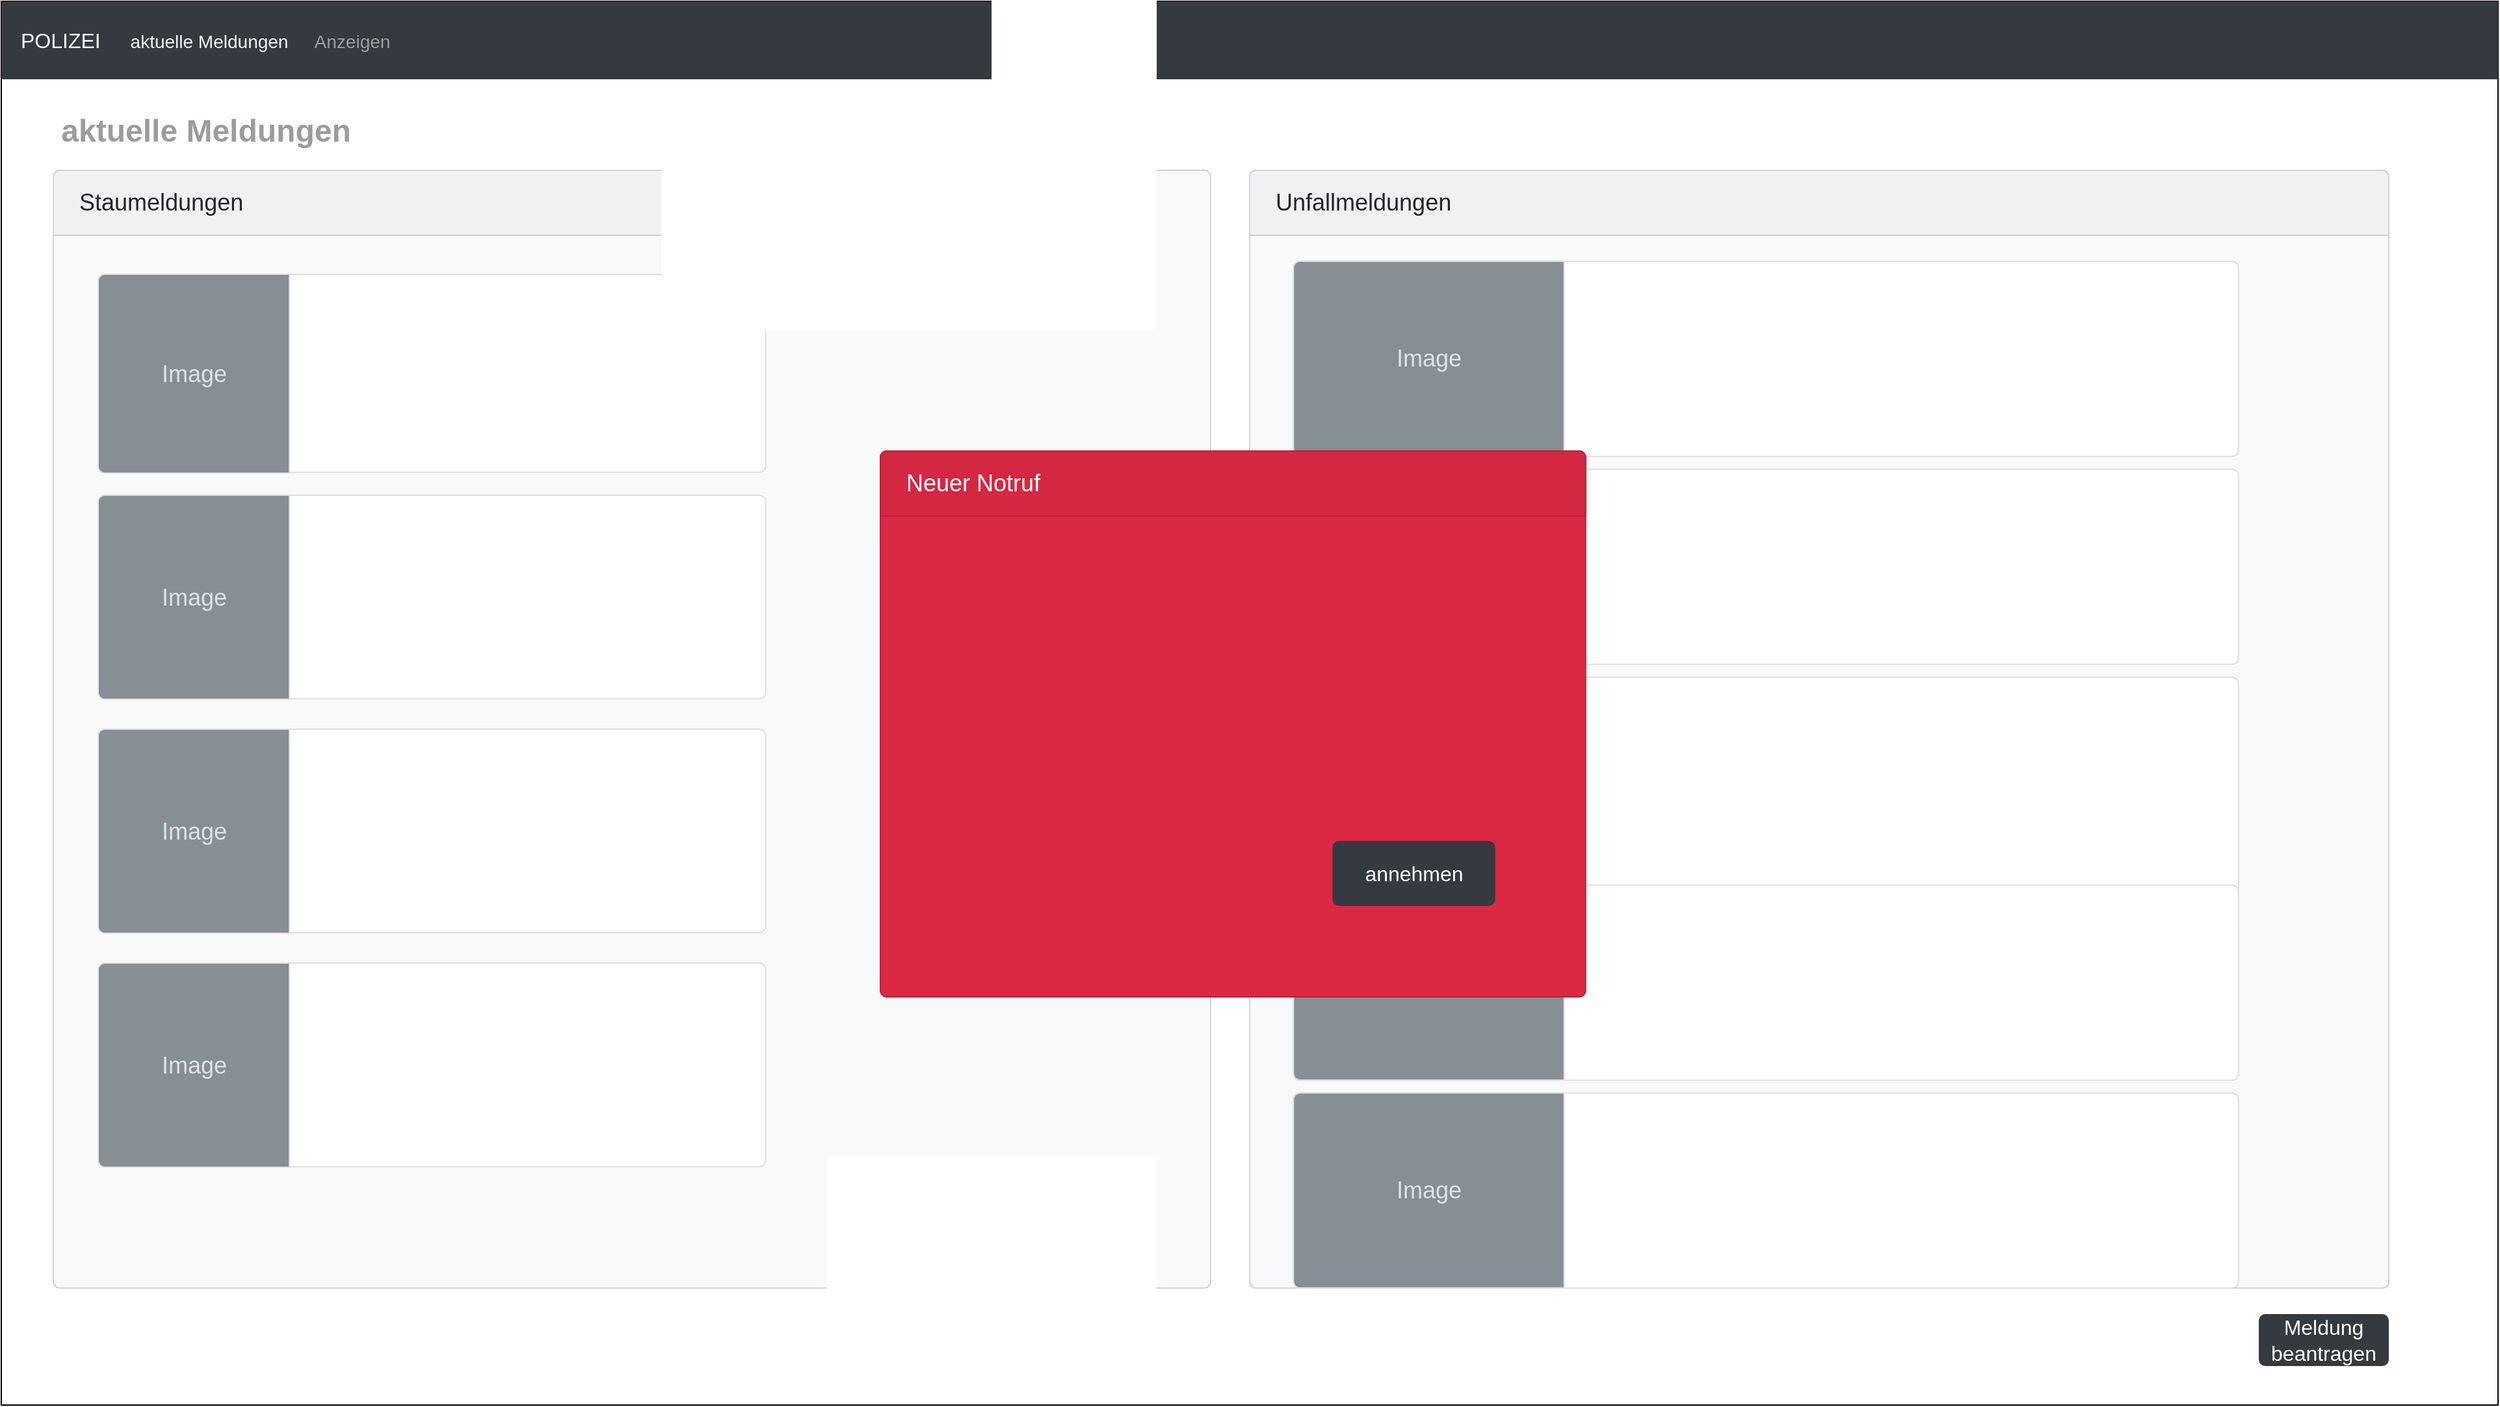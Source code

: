 <mxfile version="15.7.3" type="device" pages="13"><diagram id="hr_Wj_0qy83d4HharJaP" name="Seite-1"><mxGraphModel dx="4203" dy="2908" grid="1" gridSize="10" guides="1" tooltips="1" connect="1" arrows="1" fold="1" page="1" pageScale="1" pageWidth="827" pageHeight="1169" math="0" shadow="0"><root><mxCell id="0"/><mxCell id="1" parent="0"/><UserObject label="" treeRoot="1" id="oUcb0e4h-gfeinpIBhZ8-1"><mxCell style="whiteSpace=wrap;html=1;align=center;treeFolding=1;treeMoving=1;newEdgeStyle={&quot;edgeStyle&quot;:&quot;elbowEdgeStyle&quot;,&quot;startArrow&quot;:&quot;none&quot;,&quot;endArrow&quot;:&quot;none&quot;};" parent="1" vertex="1"><mxGeometry x="40" y="-250" width="1920" height="1080" as="geometry"/></mxCell></UserObject><mxCell id="oUcb0e4h-gfeinpIBhZ8-26" value="" style="html=1;shadow=0;dashed=0;shape=mxgraph.bootstrap.rrect;rSize=5;strokeColor=#D2D3D4;html=1;whiteSpace=wrap;fillColor=#F8F9FA;fontColor=#212529;verticalAlign=bottom;align=left;spacing=20;spacingBottom=0;fontSize=14;" parent="1" vertex="1"><mxGeometry x="1000" y="-120" width="876" height="860" as="geometry"/></mxCell><mxCell id="oUcb0e4h-gfeinpIBhZ8-27" value="Unfallmeldungen" style="html=1;shadow=0;dashed=0;shape=mxgraph.bootstrap.topButton;rSize=5;perimeter=none;whiteSpace=wrap;fillColor=#F0F1F2;strokeColor=#D2D3D4;fontColor=#212529;resizeWidth=1;fontSize=18;align=left;spacing=20;" parent="oUcb0e4h-gfeinpIBhZ8-26" vertex="1"><mxGeometry width="876" height="50" relative="1" as="geometry"/></mxCell><mxCell id="oUcb0e4h-gfeinpIBhZ8-28" value="" style="html=1;shadow=0;dashed=0;shape=mxgraph.bootstrap.rrect;rSize=5;strokeColor=#DFDFDF;html=1;whiteSpace=wrap;fillColor=#ffffff;fontColor=#000000;verticalAlign=top;align=left;spacing=20;fontSize=14;spacingLeft=170;" parent="oUcb0e4h-gfeinpIBhZ8-26" vertex="1"><mxGeometry x="33.692" y="70" width="726.645" height="150.1" as="geometry"/></mxCell><mxCell id="oUcb0e4h-gfeinpIBhZ8-29" value="Image" style="html=1;shadow=0;dashed=0;shape=mxgraph.bootstrap.leftButton;rSize=5;perimeter=none;whiteSpace=wrap;fillColor=#868E96;strokeColor=#DFDFDF;fontColor=#DEE2E6;resizeWidth=1;fontSize=18;" parent="oUcb0e4h-gfeinpIBhZ8-28" vertex="1"><mxGeometry width="208.136" height="150" relative="1" as="geometry"><mxPoint as="offset"/></mxGeometry></mxCell><mxCell id="oUcb0e4h-gfeinpIBhZ8-30" value="" style="html=1;shadow=0;dashed=0;shape=mxgraph.bootstrap.rrect;rSize=5;strokeColor=#DFDFDF;html=1;whiteSpace=wrap;fillColor=#ffffff;fontColor=#000000;verticalAlign=top;align=left;spacing=20;fontSize=14;spacingLeft=170;" parent="oUcb0e4h-gfeinpIBhZ8-26" vertex="1"><mxGeometry x="33.692" y="230" width="726.645" height="150.1" as="geometry"/></mxCell><mxCell id="oUcb0e4h-gfeinpIBhZ8-31" value="Image" style="html=1;shadow=0;dashed=0;shape=mxgraph.bootstrap.leftButton;rSize=5;perimeter=none;whiteSpace=wrap;fillColor=#868E96;strokeColor=#DFDFDF;fontColor=#DEE2E6;resizeWidth=1;fontSize=18;" parent="oUcb0e4h-gfeinpIBhZ8-30" vertex="1"><mxGeometry width="208.136" height="150" relative="1" as="geometry"><mxPoint as="offset"/></mxGeometry></mxCell><mxCell id="oUcb0e4h-gfeinpIBhZ8-32" value="" style="html=1;shadow=0;dashed=0;shape=mxgraph.bootstrap.rrect;rSize=5;strokeColor=#DFDFDF;html=1;whiteSpace=wrap;fillColor=#ffffff;fontColor=#000000;verticalAlign=top;align=left;spacing=20;fontSize=14;spacingLeft=170;" parent="oUcb0e4h-gfeinpIBhZ8-26" vertex="1"><mxGeometry x="33.692" y="390" width="726.645" height="196.59" as="geometry"/></mxCell><mxCell id="oUcb0e4h-gfeinpIBhZ8-33" value="Image" style="html=1;shadow=0;dashed=0;shape=mxgraph.bootstrap.leftButton;rSize=5;perimeter=none;whiteSpace=wrap;fillColor=#868E96;strokeColor=#DFDFDF;fontColor=#DEE2E6;resizeWidth=1;fontSize=18;" parent="oUcb0e4h-gfeinpIBhZ8-32" vertex="1"><mxGeometry width="208.136" height="150" relative="1" as="geometry"><mxPoint as="offset"/></mxGeometry></mxCell><mxCell id="oUcb0e4h-gfeinpIBhZ8-34" value="" style="html=1;shadow=0;dashed=0;shape=mxgraph.bootstrap.rrect;rSize=5;strokeColor=#DFDFDF;html=1;whiteSpace=wrap;fillColor=#ffffff;fontColor=#000000;verticalAlign=top;align=left;spacing=20;fontSize=14;spacingLeft=170;" parent="oUcb0e4h-gfeinpIBhZ8-26" vertex="1"><mxGeometry x="33.692" y="550" width="726.645" height="150.1" as="geometry"/></mxCell><mxCell id="oUcb0e4h-gfeinpIBhZ8-35" value="Image" style="html=1;shadow=0;dashed=0;shape=mxgraph.bootstrap.leftButton;rSize=5;perimeter=none;whiteSpace=wrap;fillColor=#868E96;strokeColor=#DFDFDF;fontColor=#DEE2E6;resizeWidth=1;fontSize=18;" parent="oUcb0e4h-gfeinpIBhZ8-34" vertex="1"><mxGeometry width="208.136" height="150" relative="1" as="geometry"><mxPoint as="offset"/></mxGeometry></mxCell><mxCell id="oUcb0e4h-gfeinpIBhZ8-36" value="" style="html=1;shadow=0;dashed=0;shape=mxgraph.bootstrap.rrect;rSize=5;strokeColor=#DFDFDF;html=1;whiteSpace=wrap;fillColor=#ffffff;fontColor=#000000;verticalAlign=top;align=left;spacing=20;fontSize=14;spacingLeft=170;" parent="oUcb0e4h-gfeinpIBhZ8-26" vertex="1"><mxGeometry x="33.692" y="709.9" width="726.645" height="150.1" as="geometry"/></mxCell><mxCell id="oUcb0e4h-gfeinpIBhZ8-37" value="Image" style="html=1;shadow=0;dashed=0;shape=mxgraph.bootstrap.leftButton;rSize=5;perimeter=none;whiteSpace=wrap;fillColor=#868E96;strokeColor=#DFDFDF;fontColor=#DEE2E6;resizeWidth=1;fontSize=18;" parent="oUcb0e4h-gfeinpIBhZ8-36" vertex="1"><mxGeometry width="208.136" height="150" relative="1" as="geometry"><mxPoint as="offset"/></mxGeometry></mxCell><mxCell id="oUcb0e4h-gfeinpIBhZ8-2" value="POLIZEI" style="html=1;shadow=0;dashed=0;fillColor=#343A40;strokeColor=none;fontSize=16;fontColor=#ffffff;align=left;spacing=15;" parent="1" vertex="1"><mxGeometry x="40" y="-250" width="1920" height="60" as="geometry"/></mxCell><mxCell id="oUcb0e4h-gfeinpIBhZ8-4" value="aktuelle Meldungen" style="fillColor=none;strokeColor=none;fontSize=14;fontColor=#F1F5FA;align=center;spacingRight=0;" parent="oUcb0e4h-gfeinpIBhZ8-2" vertex="1"><mxGeometry width="80" height="40" relative="1" as="geometry"><mxPoint x="120" y="10" as="offset"/></mxGeometry></mxCell><mxCell id="oUcb0e4h-gfeinpIBhZ8-5" value="Anzeigen" style="fillColor=none;strokeColor=none;fontSize=14;fontColor=#9A9DA0;align=center;" parent="oUcb0e4h-gfeinpIBhZ8-2" vertex="1"><mxGeometry width="80" height="40" relative="1" as="geometry"><mxPoint x="230" y="10" as="offset"/></mxGeometry></mxCell><mxCell id="oUcb0e4h-gfeinpIBhZ8-20" value="" style="html=1;shadow=0;dashed=0;shape=mxgraph.bootstrap.rrect;rSize=5;strokeColor=#D2D3D4;html=1;whiteSpace=wrap;fillColor=#F8F9FA;fontColor=#212529;verticalAlign=bottom;align=left;spacing=20;spacingBottom=0;fontSize=14;" parent="1" vertex="1"><mxGeometry x="80" y="-120" width="890" height="860" as="geometry"/></mxCell><mxCell id="oUcb0e4h-gfeinpIBhZ8-21" value="Staumeldungen" style="html=1;shadow=0;dashed=0;shape=mxgraph.bootstrap.topButton;rSize=5;perimeter=none;whiteSpace=wrap;fillColor=#F0F1F2;strokeColor=#D2D3D4;fontColor=#212529;resizeWidth=1;fontSize=18;align=left;spacing=20;" parent="oUcb0e4h-gfeinpIBhZ8-20" vertex="1"><mxGeometry width="618.828" height="50" relative="1" as="geometry"/></mxCell><mxCell id="oUcb0e4h-gfeinpIBhZ8-22" value="" style="html=1;shadow=0;dashed=0;shape=mxgraph.bootstrap.rrect;rSize=5;strokeColor=#DFDFDF;html=1;whiteSpace=wrap;fillColor=#ffffff;fontColor=#000000;verticalAlign=top;align=left;spacing=20;fontSize=14;spacingLeft=170;" parent="oUcb0e4h-gfeinpIBhZ8-20" vertex="1"><mxGeometry x="34.508" y="80" width="513.321" height="152.4" as="geometry"/></mxCell><mxCell id="oUcb0e4h-gfeinpIBhZ8-23" value="Image" style="html=1;shadow=0;dashed=0;shape=mxgraph.bootstrap.leftButton;rSize=5;perimeter=none;whiteSpace=wrap;fillColor=#868E96;strokeColor=#DFDFDF;fontColor=#DEE2E6;resizeWidth=1;fontSize=18;" parent="oUcb0e4h-gfeinpIBhZ8-22" vertex="1"><mxGeometry width="147.031" height="153" relative="1" as="geometry"><mxPoint as="offset"/></mxGeometry></mxCell><mxCell id="oUcb0e4h-gfeinpIBhZ8-24" value="" style="html=1;shadow=0;dashed=0;shape=mxgraph.bootstrap.rrect;rSize=5;strokeColor=#DFDFDF;html=1;whiteSpace=wrap;fillColor=#ffffff;fontColor=#000000;verticalAlign=top;align=left;spacing=20;fontSize=14;spacingLeft=170;" parent="oUcb0e4h-gfeinpIBhZ8-20" vertex="1"><mxGeometry x="34.508" y="250" width="513.321" height="156.59" as="geometry"/></mxCell><mxCell id="oUcb0e4h-gfeinpIBhZ8-25" value="Image" style="html=1;shadow=0;dashed=0;shape=mxgraph.bootstrap.leftButton;rSize=5;perimeter=none;whiteSpace=wrap;fillColor=#868E96;strokeColor=#DFDFDF;fontColor=#DEE2E6;resizeWidth=1;fontSize=18;" parent="oUcb0e4h-gfeinpIBhZ8-24" vertex="1"><mxGeometry width="147.031" height="157" relative="1" as="geometry"><mxPoint as="offset"/></mxGeometry></mxCell><mxCell id="oUcb0e4h-gfeinpIBhZ8-40" value="" style="html=1;shadow=0;dashed=0;shape=mxgraph.bootstrap.rrect;rSize=5;strokeColor=#DFDFDF;html=1;whiteSpace=wrap;fillColor=#ffffff;fontColor=#000000;verticalAlign=top;align=left;spacing=20;fontSize=14;spacingLeft=170;" parent="oUcb0e4h-gfeinpIBhZ8-20" vertex="1"><mxGeometry x="34.508" y="430" width="513.321" height="156.59" as="geometry"/></mxCell><mxCell id="oUcb0e4h-gfeinpIBhZ8-41" value="Image" style="html=1;shadow=0;dashed=0;shape=mxgraph.bootstrap.leftButton;rSize=5;perimeter=none;whiteSpace=wrap;fillColor=#868E96;strokeColor=#DFDFDF;fontColor=#DEE2E6;resizeWidth=1;fontSize=18;" parent="oUcb0e4h-gfeinpIBhZ8-40" vertex="1"><mxGeometry width="147.031" height="157" relative="1" as="geometry"><mxPoint as="offset"/></mxGeometry></mxCell><mxCell id="oUcb0e4h-gfeinpIBhZ8-42" value="" style="html=1;shadow=0;dashed=0;shape=mxgraph.bootstrap.rrect;rSize=5;strokeColor=#DFDFDF;html=1;whiteSpace=wrap;fillColor=#ffffff;fontColor=#000000;verticalAlign=top;align=left;spacing=20;fontSize=14;spacingLeft=170;" parent="oUcb0e4h-gfeinpIBhZ8-20" vertex="1"><mxGeometry x="34.508" y="610" width="513.321" height="156.59" as="geometry"/></mxCell><mxCell id="oUcb0e4h-gfeinpIBhZ8-43" value="Image" style="html=1;shadow=0;dashed=0;shape=mxgraph.bootstrap.leftButton;rSize=5;perimeter=none;whiteSpace=wrap;fillColor=#868E96;strokeColor=#DFDFDF;fontColor=#DEE2E6;resizeWidth=1;fontSize=18;" parent="oUcb0e4h-gfeinpIBhZ8-42" vertex="1"><mxGeometry width="147.031" height="157" relative="1" as="geometry"><mxPoint as="offset"/></mxGeometry></mxCell><mxCell id="_i1znaR_wGRgjz7X6-2p-1" value="" style="html=1;shadow=0;dashed=0;shape=mxgraph.bootstrap.rrect;rSize=5;strokeColor=#BA2239;html=1;whiteSpace=wrap;fillColor=#DB2843;fontColor=#ffffff;verticalAlign=bottom;align=left;spacing=20;spacingBottom=0;fontSize=14;" vertex="1" parent="oUcb0e4h-gfeinpIBhZ8-20"><mxGeometry x="635.996" y="216" width="542.344" height="420" as="geometry"/></mxCell><mxCell id="_i1znaR_wGRgjz7X6-2p-2" value="Neuer Notruf" style="html=1;shadow=0;dashed=0;shape=mxgraph.bootstrap.topButton;rSize=5;perimeter=none;whiteSpace=wrap;fillColor=#D42741;strokeColor=#BA2239;fontColor=#ffffff;resizeWidth=1;fontSize=18;align=left;spacing=20;" vertex="1" parent="_i1znaR_wGRgjz7X6-2p-1"><mxGeometry width="542.344" height="50" relative="1" as="geometry"/></mxCell><mxCell id="_i1znaR_wGRgjz7X6-2p-3" value="annehmen" style="html=1;shadow=0;dashed=0;shape=mxgraph.bootstrap.rrect;rSize=5;strokeColor=none;strokeWidth=1;fillColor=#343A40;fontColor=#ffffff;whiteSpace=wrap;align=center;verticalAlign=middle;spacingLeft=0;fontStyle=0;fontSize=16;spacing=5;" vertex="1" parent="_i1znaR_wGRgjz7X6-2p-1"><mxGeometry x="347.656" y="300" width="125.156" height="50" as="geometry"/></mxCell><mxCell id="oUcb0e4h-gfeinpIBhZ8-38" value="&lt;font style=&quot;font-size: 24px&quot;&gt;aktuelle Meldungen&lt;/font&gt;" style="text;strokeColor=none;fillColor=none;html=1;fontSize=24;fontStyle=1;verticalAlign=middle;align=center;fontColor=#9A9DA0;" parent="1" vertex="1"><mxGeometry x="74" y="-170" width="246" height="40" as="geometry"/></mxCell><mxCell id="oUcb0e4h-gfeinpIBhZ8-39" value="Meldung beantragen" style="html=1;shadow=0;dashed=0;shape=mxgraph.bootstrap.rrect;rSize=5;strokeColor=none;strokeWidth=1;fillColor=#343A40;fontColor=#ffffff;whiteSpace=wrap;align=center;verticalAlign=middle;spacingLeft=0;fontStyle=0;fontSize=16;spacing=5;" parent="1" vertex="1"><mxGeometry x="1776" y="760" width="100" height="40" as="geometry"/></mxCell></root></mxGraphModel></diagram><diagram id="Ugm5tB6R-jc222IaCOIJ" name="Seite-2"><mxGraphModel dx="2942" dy="2386" grid="1" gridSize="10" guides="1" tooltips="1" connect="1" arrows="1" fold="1" page="1" pageScale="1" pageWidth="827" pageHeight="1169" math="0" shadow="0"><root><mxCell id="DjW8slMqN2alDjdvZxJ--0"/><mxCell id="DjW8slMqN2alDjdvZxJ--1" parent="DjW8slMqN2alDjdvZxJ--0"/><UserObject label="" treeRoot="1" id="rWio3heIQNUSDg5g7WuG-0"><mxCell style="whiteSpace=wrap;html=1;align=center;treeFolding=1;treeMoving=1;newEdgeStyle={&quot;edgeStyle&quot;:&quot;elbowEdgeStyle&quot;,&quot;startArrow&quot;:&quot;none&quot;,&quot;endArrow&quot;:&quot;none&quot;};" parent="DjW8slMqN2alDjdvZxJ--1" vertex="1"><mxGeometry x="40" y="-250" width="1920" height="1080" as="geometry"/></mxCell></UserObject><mxCell id="rWio3heIQNUSDg5g7WuG-1" value="POLIZEI" style="html=1;shadow=0;dashed=0;fillColor=#343A40;strokeColor=none;fontSize=16;fontColor=#ffffff;align=left;spacing=15;" parent="DjW8slMqN2alDjdvZxJ--1" vertex="1"><mxGeometry x="40" y="-250" width="1920" height="60" as="geometry"/></mxCell><mxCell id="rWio3heIQNUSDg5g7WuG-2" value="aktuelle Meldungen" style="fillColor=none;strokeColor=none;fontSize=14;fontColor=#F1F5FA;align=center;spacingRight=0;" parent="rWio3heIQNUSDg5g7WuG-1" vertex="1"><mxGeometry width="80" height="40" relative="1" as="geometry"><mxPoint x="120" y="10" as="offset"/></mxGeometry></mxCell><mxCell id="rWio3heIQNUSDg5g7WuG-3" value="Anzeigen" style="fillColor=none;strokeColor=none;fontSize=14;fontColor=#9A9DA0;align=center;" parent="rWio3heIQNUSDg5g7WuG-1" vertex="1"><mxGeometry width="80" height="40" relative="1" as="geometry"><mxPoint x="230" y="10" as="offset"/></mxGeometry></mxCell><mxCell id="rWio3heIQNUSDg5g7WuG-4" value="" style="html=1;shadow=0;dashed=0;shape=mxgraph.bootstrap.rrect;rSize=5;strokeColor=#D2D3D4;html=1;whiteSpace=wrap;fillColor=#F8F9FA;fontColor=#212529;verticalAlign=bottom;align=left;spacing=20;spacingBottom=0;fontSize=14;" parent="DjW8slMqN2alDjdvZxJ--1" vertex="1"><mxGeometry x="650" y="-100" width="890" height="530" as="geometry"/></mxCell><mxCell id="rWio3heIQNUSDg5g7WuG-5" value="Informationen" style="html=1;shadow=0;dashed=0;shape=mxgraph.bootstrap.topButton;rSize=5;perimeter=none;whiteSpace=wrap;fillColor=#F0F1F2;strokeColor=#D2D3D4;fontColor=#212529;resizeWidth=1;fontSize=18;align=left;spacing=20;" parent="rWio3heIQNUSDg5g7WuG-4" vertex="1"><mxGeometry width="890" height="50" relative="1" as="geometry"/></mxCell><mxCell id="rWio3heIQNUSDg5g7WuG-29" value="Datum:&#10;&#10;Uhrzeit:&#10;&#10;Ort:&#10;&#10;Angehängte Dateien/Bilder:" style="strokeColor=none;fillColor=none;fontColor=#777777;whiteSpace=wrap;align=left;verticalAlign=middle;fontStyle=0;fontSize=14;spacing=15;" parent="rWio3heIQNUSDg5g7WuG-4" vertex="1"><mxGeometry x="30" y="67.455" width="150" height="154.182" as="geometry"/></mxCell><mxCell id="rWio3heIQNUSDg5g7WuG-26" value="&lt;font style=&quot;font-size: 24px&quot;&gt;Staumeldung überprüfen&lt;/font&gt;" style="text;strokeColor=none;fillColor=none;html=1;fontSize=24;fontStyle=1;verticalAlign=middle;align=center;fontColor=#9A9DA0;" parent="DjW8slMqN2alDjdvZxJ--1" vertex="1"><mxGeometry x="74" y="-170" width="326" height="40" as="geometry"/></mxCell><mxCell id="rWio3heIQNUSDg5g7WuG-28" value="Image" style="html=1;shadow=0;dashed=0;shape=mxgraph.bootstrap.leftButton;rSize=5;perimeter=none;whiteSpace=wrap;fillColor=#868E96;strokeColor=#DFDFDF;fontColor=#DEE2E6;resizeWidth=1;fontSize=18;" parent="DjW8slMqN2alDjdvZxJ--1" vertex="1"><mxGeometry x="91.27" y="-100" width="548.73" height="530" as="geometry"/></mxCell><mxCell id="rWio3heIQNUSDg5g7WuG-35" value="Meldung annehmen" style="html=1;shadow=0;dashed=0;shape=mxgraph.bootstrap.rrect;rSize=5;strokeColor=none;strokeWidth=1;fillColor=#343A40;fontColor=#ffffff;whiteSpace=wrap;align=center;verticalAlign=middle;spacingLeft=0;fontStyle=0;fontSize=16;spacing=5;" parent="DjW8slMqN2alDjdvZxJ--1" vertex="1"><mxGeometry x="1430" y="450" width="110" height="60" as="geometry"/></mxCell><mxCell id="rWio3heIQNUSDg5g7WuG-36" value="Meldung&lt;br&gt;ablehnen" style="html=1;shadow=0;dashed=0;shape=mxgraph.bootstrap.rrect;rSize=5;strokeColor=none;strokeWidth=1;fillColor=#F8F9FA;fontColor=#000000;whiteSpace=wrap;align=center;verticalAlign=middle;spacingLeft=0;fontStyle=0;fontSize=16;spacing=5;" parent="DjW8slMqN2alDjdvZxJ--1" vertex="1"><mxGeometry x="1320" y="450" width="100" height="60" as="geometry"/></mxCell></root></mxGraphModel></diagram><diagram id="gAgqEY9jgS3Th5BGLMQ0" name="Seite-3"><mxGraphModel dx="2942" dy="2386" grid="1" gridSize="10" guides="1" tooltips="1" connect="1" arrows="1" fold="1" page="1" pageScale="1" pageWidth="827" pageHeight="1169" math="0" shadow="0"><root><mxCell id="-4cswwg2-PCZhlG8WzMq-0"/><mxCell id="-4cswwg2-PCZhlG8WzMq-1" parent="-4cswwg2-PCZhlG8WzMq-0"/><UserObject label="" treeRoot="1" id="-4cswwg2-PCZhlG8WzMq-2"><mxCell style="whiteSpace=wrap;html=1;align=center;treeFolding=1;treeMoving=1;newEdgeStyle={&quot;edgeStyle&quot;:&quot;elbowEdgeStyle&quot;,&quot;startArrow&quot;:&quot;none&quot;,&quot;endArrow&quot;:&quot;none&quot;};" parent="-4cswwg2-PCZhlG8WzMq-1" vertex="1"><mxGeometry x="40" y="-250" width="1920" height="1080" as="geometry"/></mxCell></UserObject><mxCell id="-4cswwg2-PCZhlG8WzMq-3" value="POLIZEI" style="html=1;shadow=0;dashed=0;fillColor=#343A40;strokeColor=none;fontSize=16;fontColor=#ffffff;align=left;spacing=15;" parent="-4cswwg2-PCZhlG8WzMq-1" vertex="1"><mxGeometry x="40" y="-250" width="1920" height="60" as="geometry"/></mxCell><mxCell id="-4cswwg2-PCZhlG8WzMq-4" value="aktuelle Meldungen" style="fillColor=none;strokeColor=none;fontSize=14;fontColor=#F1F5FA;align=center;spacingRight=0;" parent="-4cswwg2-PCZhlG8WzMq-3" vertex="1"><mxGeometry width="80" height="40" relative="1" as="geometry"><mxPoint x="120" y="10" as="offset"/></mxGeometry></mxCell><mxCell id="-4cswwg2-PCZhlG8WzMq-5" value="Anzeigen" style="fillColor=none;strokeColor=none;fontSize=14;fontColor=#9A9DA0;align=center;" parent="-4cswwg2-PCZhlG8WzMq-3" vertex="1"><mxGeometry width="80" height="40" relative="1" as="geometry"><mxPoint x="230" y="10" as="offset"/></mxGeometry></mxCell><mxCell id="-4cswwg2-PCZhlG8WzMq-6" value="" style="html=1;shadow=0;dashed=0;shape=mxgraph.bootstrap.rrect;rSize=5;strokeColor=#D2D3D4;html=1;whiteSpace=wrap;fillColor=#F8F9FA;fontColor=#212529;verticalAlign=bottom;align=left;spacing=20;spacingBottom=0;fontSize=14;" parent="-4cswwg2-PCZhlG8WzMq-1" vertex="1"><mxGeometry x="650" y="-100" width="890" height="530" as="geometry"/></mxCell><mxCell id="-4cswwg2-PCZhlG8WzMq-7" value="Informationen" style="html=1;shadow=0;dashed=0;shape=mxgraph.bootstrap.topButton;rSize=5;perimeter=none;whiteSpace=wrap;fillColor=#F0F1F2;strokeColor=#D2D3D4;fontColor=#212529;resizeWidth=1;fontSize=18;align=left;spacing=20;" parent="-4cswwg2-PCZhlG8WzMq-6" vertex="1"><mxGeometry width="890" height="50" relative="1" as="geometry"/></mxCell><mxCell id="-4cswwg2-PCZhlG8WzMq-8" value="Datum:&#10;&#10;Uhrzeit:&#10;&#10;Ort:&#10;&#10;Angehängte Dateien/Bilder:" style="strokeColor=none;fillColor=none;fontColor=#777777;whiteSpace=wrap;align=left;verticalAlign=middle;fontStyle=0;fontSize=14;spacing=15;" parent="-4cswwg2-PCZhlG8WzMq-6" vertex="1"><mxGeometry x="30" y="67.455" width="150" height="154.182" as="geometry"/></mxCell><mxCell id="-4cswwg2-PCZhlG8WzMq-9" value="&lt;font style=&quot;font-size: 24px&quot;&gt;Unfallmeldung überprüfen&lt;/font&gt;" style="text;strokeColor=none;fillColor=none;html=1;fontSize=24;fontStyle=1;verticalAlign=middle;align=center;fontColor=#9A9DA0;" parent="-4cswwg2-PCZhlG8WzMq-1" vertex="1"><mxGeometry x="74" y="-170" width="326" height="40" as="geometry"/></mxCell><mxCell id="-4cswwg2-PCZhlG8WzMq-10" value="Image" style="html=1;shadow=0;dashed=0;shape=mxgraph.bootstrap.leftButton;rSize=5;perimeter=none;whiteSpace=wrap;fillColor=#868E96;strokeColor=#DFDFDF;fontColor=#DEE2E6;resizeWidth=1;fontSize=18;" parent="-4cswwg2-PCZhlG8WzMq-1" vertex="1"><mxGeometry x="91.27" y="-100" width="548.73" height="530" as="geometry"/></mxCell><mxCell id="-4cswwg2-PCZhlG8WzMq-11" value="Meldung annehmen" style="html=1;shadow=0;dashed=0;shape=mxgraph.bootstrap.rrect;rSize=5;strokeColor=none;strokeWidth=1;fillColor=#343A40;fontColor=#ffffff;whiteSpace=wrap;align=center;verticalAlign=middle;spacingLeft=0;fontStyle=0;fontSize=16;spacing=5;" parent="-4cswwg2-PCZhlG8WzMq-1" vertex="1"><mxGeometry x="1430" y="450" width="110" height="60" as="geometry"/></mxCell><mxCell id="-4cswwg2-PCZhlG8WzMq-12" value="Meldung&lt;br&gt;ablehnen" style="html=1;shadow=0;dashed=0;shape=mxgraph.bootstrap.rrect;rSize=5;strokeColor=none;strokeWidth=1;fillColor=#F8F9FA;fontColor=#000000;whiteSpace=wrap;align=center;verticalAlign=middle;spacingLeft=0;fontStyle=0;fontSize=16;spacing=5;" parent="-4cswwg2-PCZhlG8WzMq-1" vertex="1"><mxGeometry x="1320" y="450" width="100" height="60" as="geometry"/></mxCell></root></mxGraphModel></diagram><diagram id="GqOR4SAU_ePfx-DhIMj-" name="Seite-4"><mxGraphModel dx="2942" dy="2386" grid="1" gridSize="10" guides="1" tooltips="1" connect="1" arrows="1" fold="1" page="1" pageScale="1" pageWidth="827" pageHeight="1169" math="0" shadow="0"><root><mxCell id="qljnyJh3gsHdPXJT-o7p-0"/><mxCell id="qljnyJh3gsHdPXJT-o7p-1" parent="qljnyJh3gsHdPXJT-o7p-0"/><UserObject label="" treeRoot="1" id="bkil3of-ku_MNkrGIt3b-0"><mxCell style="whiteSpace=wrap;html=1;align=center;treeFolding=1;treeMoving=1;newEdgeStyle={&quot;edgeStyle&quot;:&quot;elbowEdgeStyle&quot;,&quot;startArrow&quot;:&quot;none&quot;,&quot;endArrow&quot;:&quot;none&quot;};" parent="qljnyJh3gsHdPXJT-o7p-1" vertex="1"><mxGeometry x="40" y="-250" width="1920" height="1080" as="geometry"/></mxCell></UserObject><mxCell id="bkil3of-ku_MNkrGIt3b-1" value="POLIZEI" style="html=1;shadow=0;dashed=0;fillColor=#343A40;strokeColor=none;fontSize=16;fontColor=#ffffff;align=left;spacing=15;" parent="qljnyJh3gsHdPXJT-o7p-1" vertex="1"><mxGeometry x="40" y="-250" width="1920" height="60" as="geometry"/></mxCell><mxCell id="bkil3of-ku_MNkrGIt3b-2" value="aktuelle Meldungen" style="fillColor=none;strokeColor=none;fontSize=14;fontColor=#9A9DA0;align=center;spacingRight=0;" parent="bkil3of-ku_MNkrGIt3b-1" vertex="1"><mxGeometry width="80" height="40" relative="1" as="geometry"><mxPoint x="120" y="10" as="offset"/></mxGeometry></mxCell><mxCell id="bkil3of-ku_MNkrGIt3b-3" value="Anzeigen" style="fillColor=none;strokeColor=none;fontSize=14;fontColor=#F5FAFF;align=center;" parent="bkil3of-ku_MNkrGIt3b-1" vertex="1"><mxGeometry width="80" height="40" relative="1" as="geometry"><mxPoint x="230" y="10" as="offset"/></mxGeometry></mxCell><mxCell id="bkil3of-ku_MNkrGIt3b-26" value="neue Anzeigen" style="text;strokeColor=none;fillColor=none;html=1;fontSize=24;fontStyle=1;verticalAlign=middle;align=center;fontColor=#9A9DA0;" parent="qljnyJh3gsHdPXJT-o7p-1" vertex="1"><mxGeometry x="827" y="-170" width="246" height="40" as="geometry"/></mxCell><mxCell id="bkil3of-ku_MNkrGIt3b-28" value="" style="group" parent="qljnyJh3gsHdPXJT-o7p-1" vertex="1" connectable="0"><mxGeometry x="600" y="-120" width="1090" height="200" as="geometry"/></mxCell><mxCell id="bkil3of-ku_MNkrGIt3b-29" value="" style="group" parent="bkil3of-ku_MNkrGIt3b-28" vertex="1" connectable="0"><mxGeometry x="464" width="196" height="200" as="geometry"/></mxCell><mxCell id="bkil3of-ku_MNkrGIt3b-30" value="Betreff" style="shape=partialRectangle;html=1;whiteSpace=wrap;connectable=0;fillColor=#CFCFCF;top=0;left=0;bottom=0;right=0;overflow=hidden;pointerEvents=1;fontFamily=Helvetica;" parent="bkil3of-ku_MNkrGIt3b-29" vertex="1"><mxGeometry width="196" height="48" as="geometry"><mxRectangle width="376" height="48" as="alternateBounds"/></mxGeometry></mxCell><mxCell id="bkil3of-ku_MNkrGIt3b-31" value="Ruhestörung" style="shape=partialRectangle;html=1;whiteSpace=wrap;connectable=0;fillColor=none;top=0;left=0;bottom=0;right=0;overflow=hidden;pointerEvents=1;fontFamily=Helvetica;" parent="bkil3of-ku_MNkrGIt3b-29" vertex="1"><mxGeometry y="48" width="196" height="75" as="geometry"><mxRectangle width="376" height="75" as="alternateBounds"/></mxGeometry></mxCell><mxCell id="bkil3of-ku_MNkrGIt3b-33" value="" style="group" parent="bkil3of-ku_MNkrGIt3b-28" vertex="1" connectable="0"><mxGeometry x="230" width="234" height="200" as="geometry"/></mxCell><mxCell id="bkil3of-ku_MNkrGIt3b-34" value="Datum" style="shape=partialRectangle;html=1;whiteSpace=wrap;connectable=0;fillColor=#CFCFCF;top=0;left=0;bottom=0;right=0;overflow=hidden;pointerEvents=1;fontFamily=Helvetica;" parent="bkil3of-ku_MNkrGIt3b-33" vertex="1"><mxGeometry width="234" height="48" as="geometry"><mxRectangle width="376" height="48" as="alternateBounds"/></mxGeometry></mxCell><mxCell id="bkil3of-ku_MNkrGIt3b-35" value="01.1.202" style="shape=partialRectangle;html=1;whiteSpace=wrap;connectable=0;fillColor=none;top=0;left=0;bottom=0;right=0;overflow=hidden;pointerEvents=1;fontFamily=Helvetica;" parent="bkil3of-ku_MNkrGIt3b-33" vertex="1"><mxGeometry y="48" width="234" height="75" as="geometry"><mxRectangle width="376" height="75" as="alternateBounds"/></mxGeometry></mxCell><mxCell id="bkil3of-ku_MNkrGIt3b-36" value="" style="shape=partialRectangle;html=1;whiteSpace=wrap;connectable=0;fillColor=none;top=0;left=0;bottom=0;right=0;overflow=hidden;pointerEvents=1;fontFamily=Helvetica;" parent="bkil3of-ku_MNkrGIt3b-33" vertex="1"><mxGeometry y="123" width="234" height="77" as="geometry"><mxRectangle width="376" height="77" as="alternateBounds"/></mxGeometry></mxCell><mxCell id="bkil3of-ku_MNkrGIt3b-37" value="" style="group" parent="bkil3of-ku_MNkrGIt3b-28" vertex="1" connectable="0"><mxGeometry width="230" height="200" as="geometry"/></mxCell><mxCell id="bkil3of-ku_MNkrGIt3b-38" value="Name des Klägers" style="shape=partialRectangle;html=1;whiteSpace=wrap;connectable=0;fillColor=#CFCFCF;top=0;left=0;bottom=0;right=0;overflow=hidden;pointerEvents=1;fontFamily=Helvetica;" parent="bkil3of-ku_MNkrGIt3b-37" vertex="1"><mxGeometry width="230" height="48" as="geometry"><mxRectangle width="376" height="48" as="alternateBounds"/></mxGeometry></mxCell><mxCell id="bkil3of-ku_MNkrGIt3b-39" value="Meyer,Müller" style="shape=partialRectangle;html=1;whiteSpace=wrap;connectable=0;fillColor=none;top=0;left=0;bottom=0;right=0;overflow=hidden;pointerEvents=1;fontFamily=Helvetica;" parent="bkil3of-ku_MNkrGIt3b-37" vertex="1"><mxGeometry y="48" width="230" height="75" as="geometry"><mxRectangle width="376" height="75" as="alternateBounds"/></mxGeometry></mxCell><mxCell id="bkil3of-ku_MNkrGIt3b-40" value="" style="shape=partialRectangle;html=1;whiteSpace=wrap;connectable=0;fillColor=none;top=0;left=0;bottom=0;right=0;overflow=hidden;pointerEvents=1;fontFamily=Helvetica;" parent="bkil3of-ku_MNkrGIt3b-37" vertex="1"><mxGeometry y="123" width="230" height="77" as="geometry"><mxRectangle width="376" height="77" as="alternateBounds"/></mxGeometry></mxCell><mxCell id="bkil3of-ku_MNkrGIt3b-41" value="bearbeiten" style="html=1;shadow=0;dashed=0;shape=mxgraph.bootstrap.rrect;rSize=5;strokeColor=none;strokeWidth=1;fillColor=#343A40;fontColor=#ffffff;whiteSpace=wrap;align=center;verticalAlign=middle;spacingLeft=0;fontStyle=0;fontSize=16;spacing=5;" parent="qljnyJh3gsHdPXJT-o7p-1" vertex="1"><mxGeometry x="1270" y="-60" width="90" height="40" as="geometry"/></mxCell><mxCell id="bkil3of-ku_MNkrGIt3b-42" value="Neue Anzeige&lt;br&gt;schreiben" style="html=1;shadow=0;dashed=0;shape=mxgraph.bootstrap.rrect;rSize=5;strokeColor=none;strokeWidth=1;fillColor=#343A40;fontColor=#ffffff;whiteSpace=wrap;align=center;verticalAlign=middle;spacingLeft=0;fontStyle=0;fontSize=16;spacing=5;" parent="qljnyJh3gsHdPXJT-o7p-1" vertex="1"><mxGeometry x="1780" y="730" width="130" height="80" as="geometry"/></mxCell></root></mxGraphModel></diagram><diagram id="DSTlI2eskaoufY1USEha" name="Seite-5"><mxGraphModel dx="2942" dy="2386" grid="1" gridSize="10" guides="1" tooltips="1" connect="1" arrows="1" fold="1" page="1" pageScale="1" pageWidth="827" pageHeight="1169" math="0" shadow="0"><root><mxCell id="1n8bNaiTzRcrCyxsJvvJ-0"/><mxCell id="1n8bNaiTzRcrCyxsJvvJ-1" parent="1n8bNaiTzRcrCyxsJvvJ-0"/><UserObject label="" treeRoot="1" id="1n8bNaiTzRcrCyxsJvvJ-2"><mxCell style="whiteSpace=wrap;html=1;align=center;treeFolding=1;treeMoving=1;newEdgeStyle={&quot;edgeStyle&quot;:&quot;elbowEdgeStyle&quot;,&quot;startArrow&quot;:&quot;none&quot;,&quot;endArrow&quot;:&quot;none&quot;};fontSize=24;" parent="1n8bNaiTzRcrCyxsJvvJ-1" vertex="1"><mxGeometry x="40" y="-250" width="1920" height="1090" as="geometry"/></mxCell></UserObject><mxCell id="1n8bNaiTzRcrCyxsJvvJ-3" value="" style="html=1;shadow=0;dashed=0;shape=mxgraph.bootstrap.rrect;rSize=5;strokeColor=#5B646A;html=1;whiteSpace=wrap;fillColor=#D4D4D4;fontColor=#ffffff;verticalAlign=bottom;align=left;spacing=20;spacingBottom=0;fontSize=14;" parent="1n8bNaiTzRcrCyxsJvvJ-1" vertex="1"><mxGeometry x="517.5" y="-80" width="965" height="580" as="geometry"/></mxCell><mxCell id="1n8bNaiTzRcrCyxsJvvJ-4" value="POLIZEI" style="html=1;shadow=0;dashed=0;fillColor=#343A40;strokeColor=none;fontSize=16;fontColor=#ffffff;align=left;spacing=15;" parent="1n8bNaiTzRcrCyxsJvvJ-1" vertex="1"><mxGeometry x="40" y="-250" width="1920" height="60" as="geometry"/></mxCell><mxCell id="1n8bNaiTzRcrCyxsJvvJ-6" value="aktuelle Meldungen" style="fillColor=none;strokeColor=none;fontSize=14;fontColor=#9A9DA0;align=center;spacingRight=0;" parent="1n8bNaiTzRcrCyxsJvvJ-4" vertex="1"><mxGeometry width="80" height="40" relative="1" as="geometry"><mxPoint x="110" y="10" as="offset"/></mxGeometry></mxCell><mxCell id="1n8bNaiTzRcrCyxsJvvJ-7" value="Anzeigen" style="fillColor=none;strokeColor=none;fontSize=14;fontColor=#F5FAFF;align=center;" parent="1n8bNaiTzRcrCyxsJvvJ-4" vertex="1"><mxGeometry width="80" height="40" relative="1" as="geometry"><mxPoint x="210" y="10" as="offset"/></mxGeometry></mxCell><mxCell id="1n8bNaiTzRcrCyxsJvvJ-8" value="&lt;font style=&quot;font-size: 24px&quot;&gt;Anzeige erstatten&lt;/font&gt;" style="text;strokeColor=none;fillColor=none;html=1;fontSize=24;fontStyle=1;verticalAlign=middle;align=center;fontColor=#9A9DA0;" parent="1n8bNaiTzRcrCyxsJvvJ-1" vertex="1"><mxGeometry x="74" y="-150" width="246" height="40" as="geometry"/></mxCell><mxCell id="1n8bNaiTzRcrCyxsJvvJ-9" value="Name" style="html=1;shadow=0;dashed=0;shape=mxgraph.bootstrap.rrect;rSize=5;fillColor=none;strokeColor=#999999;align=left;spacing=15;fontSize=14;fontColor=#6C767D;" parent="1n8bNaiTzRcrCyxsJvvJ-1" vertex="1"><mxGeometry x="553" y="40" width="800" height="30" as="geometry"/></mxCell><mxCell id="1n8bNaiTzRcrCyxsJvvJ-10" value="Vorname" style="html=1;shadow=0;dashed=0;shape=mxgraph.bootstrap.rrect;rSize=5;fillColor=none;strokeColor=#999999;align=left;spacing=15;fontSize=14;fontColor=#6C767D;" parent="1n8bNaiTzRcrCyxsJvvJ-1" vertex="1"><mxGeometry x="553" y="110" width="800" height="30" as="geometry"/></mxCell><mxCell id="1n8bNaiTzRcrCyxsJvvJ-11" value="Name der Person" style="fillColor=none;strokeColor=none;align=left;fontSize=14;" parent="1n8bNaiTzRcrCyxsJvvJ-1" vertex="1"><mxGeometry x="553" width="260" height="40" as="geometry"/></mxCell><mxCell id="1n8bNaiTzRcrCyxsJvvJ-12" value="Grund der Anzeige" style="fillColor=none;strokeColor=none;align=left;fontSize=14;" parent="1n8bNaiTzRcrCyxsJvvJ-1" vertex="1"><mxGeometry x="553" y="210" width="260" height="40" as="geometry"/></mxCell><mxCell id="1n8bNaiTzRcrCyxsJvvJ-13" value="" style="html=1;shadow=0;dashed=0;shape=mxgraph.bootstrap.rrect;rSize=5;fillColor=none;strokeColor=#999999;align=left;spacing=15;fontSize=14;fontColor=#6C767D;" parent="1n8bNaiTzRcrCyxsJvvJ-1" vertex="1"><mxGeometry x="553" y="250" width="800" height="90" as="geometry"/></mxCell><mxCell id="1n8bNaiTzRcrCyxsJvvJ-14" value="Vorname der Person" style="fillColor=none;strokeColor=none;align=left;fontSize=14;" parent="1n8bNaiTzRcrCyxsJvvJ-1" vertex="1"><mxGeometry x="552.5" y="70" width="260" height="40" as="geometry"/></mxCell><mxCell id="1n8bNaiTzRcrCyxsJvvJ-15" value="Datum" style="html=1;shadow=0;dashed=0;shape=mxgraph.bootstrap.rrect;rSize=5;fillColor=none;strokeColor=#999999;align=left;spacing=15;fontSize=14;fontColor=#6C767D;" parent="1n8bNaiTzRcrCyxsJvvJ-1" vertex="1"><mxGeometry x="553" y="180" width="800" height="30" as="geometry"/></mxCell><mxCell id="1n8bNaiTzRcrCyxsJvvJ-16" value="Datum der Tat" style="fillColor=none;strokeColor=none;align=left;fontSize=14;" parent="1n8bNaiTzRcrCyxsJvvJ-1" vertex="1"><mxGeometry x="552.5" y="140" width="260" height="40" as="geometry"/></mxCell><mxCell id="1n8bNaiTzRcrCyxsJvvJ-17" value="Anzeige aufgeben" style="html=1;shadow=0;dashed=0;shape=mxgraph.bootstrap.rrect;rSize=5;strokeColor=none;strokeWidth=1;fillColor=#343A40;fontColor=#ffffff;whiteSpace=wrap;align=center;verticalAlign=middle;spacingLeft=0;fontStyle=0;fontSize=16;spacing=5;" parent="1n8bNaiTzRcrCyxsJvvJ-1" vertex="1"><mxGeometry x="1370" y="510" width="112.5" height="50" as="geometry"/></mxCell><mxCell id="1n8bNaiTzRcrCyxsJvvJ-18" value="Dateien oder Bilder hinzufügen" style="fillColor=none;strokeColor=none;align=left;fontSize=14;shadow=0;fontColor=#000000;" parent="1n8bNaiTzRcrCyxsJvvJ-1" vertex="1"><mxGeometry x="553" y="360" width="199.5" height="40" as="geometry"/></mxCell><mxCell id="1n8bNaiTzRcrCyxsJvvJ-19" value="auswählen..." style="fillColor=#FEFEFE;strokeColor=#AAAAAA;fontSize=14;gradientColor=#F0F0F0;shadow=0;fontColor=#9A9DA0;" parent="1n8bNaiTzRcrCyxsJvvJ-1" vertex="1"><mxGeometry x="563" y="390" width="90" height="30" as="geometry"/></mxCell></root></mxGraphModel></diagram><diagram id="4WJSnA7xHdkrAKurgzxy" name="Seite-6"><mxGraphModel dx="2942" dy="2386" grid="1" gridSize="10" guides="1" tooltips="1" connect="1" arrows="1" fold="1" page="1" pageScale="1" pageWidth="827" pageHeight="1169" math="0" shadow="0"><root><mxCell id="RrQzEdAk4qEj9D_xKAS1-0"/><mxCell id="RrQzEdAk4qEj9D_xKAS1-1" parent="RrQzEdAk4qEj9D_xKAS1-0"/><UserObject label="" treeRoot="1" id="RrQzEdAk4qEj9D_xKAS1-2"><mxCell style="whiteSpace=wrap;html=1;align=center;treeFolding=1;treeMoving=1;newEdgeStyle={&quot;edgeStyle&quot;:&quot;elbowEdgeStyle&quot;,&quot;startArrow&quot;:&quot;none&quot;,&quot;endArrow&quot;:&quot;none&quot;};" parent="RrQzEdAk4qEj9D_xKAS1-1" vertex="1"><mxGeometry x="40" y="-250" width="1920" height="1080" as="geometry"/></mxCell></UserObject><mxCell id="RrQzEdAk4qEj9D_xKAS1-3" value="POLIZEI" style="html=1;shadow=0;dashed=0;fillColor=#343A40;strokeColor=none;fontSize=16;fontColor=#ffffff;align=left;spacing=15;" parent="RrQzEdAk4qEj9D_xKAS1-1" vertex="1"><mxGeometry x="40" y="-250" width="1920" height="60" as="geometry"/></mxCell><mxCell id="RrQzEdAk4qEj9D_xKAS1-4" value="aktuelle Meldungen" style="fillColor=none;strokeColor=none;fontSize=14;fontColor=#9A9DA0;align=center;spacingRight=0;" parent="RrQzEdAk4qEj9D_xKAS1-3" vertex="1"><mxGeometry width="80" height="40" relative="1" as="geometry"><mxPoint x="120" y="10" as="offset"/></mxGeometry></mxCell><mxCell id="RrQzEdAk4qEj9D_xKAS1-5" value="Anzeigen" style="fillColor=none;strokeColor=none;fontSize=14;fontColor=#9A9DA0;align=center;" parent="RrQzEdAk4qEj9D_xKAS1-3" vertex="1"><mxGeometry width="80" height="40" relative="1" as="geometry"><mxPoint x="230" y="10" as="offset"/></mxGeometry></mxCell><mxCell id="RrQzEdAk4qEj9D_xKAS1-6" value="" style="html=1;shadow=0;dashed=0;shape=mxgraph.bootstrap.rrect;rSize=5;strokeColor=#D2D3D4;html=1;whiteSpace=wrap;fillColor=#F8F9FA;fontColor=#212529;verticalAlign=bottom;align=left;spacing=20;spacingBottom=0;fontSize=14;" parent="RrQzEdAk4qEj9D_xKAS1-1" vertex="1"><mxGeometry x="510" y="-90" width="890" height="530" as="geometry"/></mxCell><mxCell id="RrQzEdAk4qEj9D_xKAS1-7" value="Informationen" style="html=1;shadow=0;dashed=0;shape=mxgraph.bootstrap.topButton;rSize=5;perimeter=none;whiteSpace=wrap;fillColor=#F0F1F2;strokeColor=#D2D3D4;fontColor=#212529;resizeWidth=1;fontSize=18;align=left;spacing=20;" parent="RrQzEdAk4qEj9D_xKAS1-6" vertex="1"><mxGeometry width="890" height="50" relative="1" as="geometry"/></mxCell><mxCell id="RrQzEdAk4qEj9D_xKAS1-8" value="Daten des Klägers:&#10;&#10;Datum der Anzeige&#10;&#10;Ort:&#10;&#10;Angegebene Daten des angeklagten&#10;&#10;Angehängte Dateien/Bilder:" style="strokeColor=none;fillColor=none;fontColor=#777777;whiteSpace=wrap;align=left;verticalAlign=middle;fontStyle=0;fontSize=14;spacing=15;" parent="RrQzEdAk4qEj9D_xKAS1-6" vertex="1"><mxGeometry x="30" y="67.45" width="150" height="202.55" as="geometry"/></mxCell><mxCell id="RrQzEdAk4qEj9D_xKAS1-9" value="&lt;font style=&quot;font-size: 24px&quot;&gt;Anzeige überprüfen&lt;/font&gt;" style="text;strokeColor=none;fillColor=none;html=1;fontSize=24;fontStyle=1;verticalAlign=middle;align=center;fontColor=#9A9DA0;" parent="RrQzEdAk4qEj9D_xKAS1-1" vertex="1"><mxGeometry x="74" y="-170" width="326" height="40" as="geometry"/></mxCell><mxCell id="RrQzEdAk4qEj9D_xKAS1-11" value="Anzeige annehmen" style="html=1;shadow=0;dashed=0;shape=mxgraph.bootstrap.rrect;rSize=5;strokeColor=none;strokeWidth=1;fillColor=#343A40;fontColor=#ffffff;whiteSpace=wrap;align=center;verticalAlign=middle;spacingLeft=0;fontStyle=0;fontSize=16;spacing=5;" parent="RrQzEdAk4qEj9D_xKAS1-1" vertex="1"><mxGeometry x="1290" y="450" width="110" height="60" as="geometry"/></mxCell><mxCell id="RrQzEdAk4qEj9D_xKAS1-12" value="Anzeige&lt;br&gt;ablehnen" style="html=1;shadow=0;dashed=0;shape=mxgraph.bootstrap.rrect;rSize=5;strokeColor=none;strokeWidth=1;fillColor=#F8F9FA;fontColor=#000000;whiteSpace=wrap;align=center;verticalAlign=middle;spacingLeft=0;fontStyle=0;fontSize=16;spacing=5;" parent="RrQzEdAk4qEj9D_xKAS1-1" vertex="1"><mxGeometry x="1180" y="450" width="100" height="60" as="geometry"/></mxCell></root></mxGraphModel></diagram><diagram id="Iays4dWMxCl3CkDQwi2w" name="Seite-7"><mxGraphModel dx="2942" dy="2386" grid="1" gridSize="10" guides="1" tooltips="1" connect="1" arrows="1" fold="1" page="1" pageScale="1" pageWidth="827" pageHeight="1169" math="0" shadow="0"><root><mxCell id="jhJaubACqvkJ7Bzxmosn-0"/><mxCell id="jhJaubACqvkJ7Bzxmosn-1" parent="jhJaubACqvkJ7Bzxmosn-0"/><UserObject label="" treeRoot="1" id="YfuoBa4UoC3UqjkmTe9C-0"><mxCell style="whiteSpace=wrap;html=1;align=center;treeFolding=1;treeMoving=1;newEdgeStyle={&quot;edgeStyle&quot;:&quot;elbowEdgeStyle&quot;,&quot;startArrow&quot;:&quot;none&quot;,&quot;endArrow&quot;:&quot;none&quot;};" vertex="1" parent="jhJaubACqvkJ7Bzxmosn-1"><mxGeometry x="40" y="-250" width="1920" height="1080" as="geometry"/></mxCell></UserObject><mxCell id="YfuoBa4UoC3UqjkmTe9C-1" value="POLIZEI" style="html=1;shadow=0;dashed=0;fillColor=#343A40;strokeColor=none;fontSize=16;fontColor=#ffffff;align=left;spacing=15;" vertex="1" parent="jhJaubACqvkJ7Bzxmosn-1"><mxGeometry x="40" y="-250" width="1920" height="60" as="geometry"/></mxCell><mxCell id="YfuoBa4UoC3UqjkmTe9C-2" value="aktuelle Meldungen" style="fillColor=none;strokeColor=none;fontSize=14;fontColor=#9A9DA0;align=center;spacingRight=0;" vertex="1" parent="YfuoBa4UoC3UqjkmTe9C-1"><mxGeometry width="80" height="40" relative="1" as="geometry"><mxPoint x="120" y="10" as="offset"/></mxGeometry></mxCell><mxCell id="YfuoBa4UoC3UqjkmTe9C-3" value="Anzeigen" style="fillColor=none;strokeColor=none;fontSize=14;fontColor=#F5FAFF;align=center;" vertex="1" parent="YfuoBa4UoC3UqjkmTe9C-1"><mxGeometry width="80" height="40" relative="1" as="geometry"><mxPoint x="230" y="10" as="offset"/></mxGeometry></mxCell><mxCell id="YfuoBa4UoC3UqjkmTe9C-4" value="Alle Anzeigen" style="text;strokeColor=none;fillColor=none;html=1;fontSize=24;fontStyle=1;verticalAlign=middle;align=center;fontColor=#9A9DA0;" vertex="1" parent="jhJaubACqvkJ7Bzxmosn-1"><mxGeometry x="827" y="-170" width="246" height="40" as="geometry"/></mxCell><mxCell id="YfuoBa4UoC3UqjkmTe9C-5" value="" style="group" vertex="1" connectable="0" parent="jhJaubACqvkJ7Bzxmosn-1"><mxGeometry x="600" y="-120" width="1090" height="200" as="geometry"/></mxCell><mxCell id="YfuoBa4UoC3UqjkmTe9C-6" value="" style="group" vertex="1" connectable="0" parent="YfuoBa4UoC3UqjkmTe9C-5"><mxGeometry x="464" width="196" height="200" as="geometry"/></mxCell><mxCell id="YfuoBa4UoC3UqjkmTe9C-7" value="Betreff" style="shape=partialRectangle;html=1;whiteSpace=wrap;connectable=0;fillColor=#CFCFCF;top=0;left=0;bottom=0;right=0;overflow=hidden;pointerEvents=1;fontFamily=Helvetica;" vertex="1" parent="YfuoBa4UoC3UqjkmTe9C-6"><mxGeometry width="196" height="48" as="geometry"><mxRectangle width="376" height="48" as="alternateBounds"/></mxGeometry></mxCell><mxCell id="YfuoBa4UoC3UqjkmTe9C-8" value="Ruhestörung" style="shape=partialRectangle;html=1;whiteSpace=wrap;connectable=0;fillColor=none;top=0;left=0;bottom=0;right=0;overflow=hidden;pointerEvents=1;fontFamily=Helvetica;" vertex="1" parent="YfuoBa4UoC3UqjkmTe9C-6"><mxGeometry y="48" width="196" height="75" as="geometry"><mxRectangle width="376" height="75" as="alternateBounds"/></mxGeometry></mxCell><mxCell id="YfuoBa4UoC3UqjkmTe9C-9" value="" style="group" vertex="1" connectable="0" parent="YfuoBa4UoC3UqjkmTe9C-5"><mxGeometry x="230" width="234" height="200" as="geometry"/></mxCell><mxCell id="YfuoBa4UoC3UqjkmTe9C-10" value="Datum" style="shape=partialRectangle;html=1;whiteSpace=wrap;connectable=0;fillColor=#CFCFCF;top=0;left=0;bottom=0;right=0;overflow=hidden;pointerEvents=1;fontFamily=Helvetica;" vertex="1" parent="YfuoBa4UoC3UqjkmTe9C-9"><mxGeometry width="234" height="48" as="geometry"><mxRectangle width="376" height="48" as="alternateBounds"/></mxGeometry></mxCell><mxCell id="YfuoBa4UoC3UqjkmTe9C-11" value="01.1.202" style="shape=partialRectangle;html=1;whiteSpace=wrap;connectable=0;fillColor=none;top=0;left=0;bottom=0;right=0;overflow=hidden;pointerEvents=1;fontFamily=Helvetica;" vertex="1" parent="YfuoBa4UoC3UqjkmTe9C-9"><mxGeometry y="48" width="234" height="75" as="geometry"><mxRectangle width="376" height="75" as="alternateBounds"/></mxGeometry></mxCell><mxCell id="YfuoBa4UoC3UqjkmTe9C-12" value="" style="shape=partialRectangle;html=1;whiteSpace=wrap;connectable=0;fillColor=none;top=0;left=0;bottom=0;right=0;overflow=hidden;pointerEvents=1;fontFamily=Helvetica;" vertex="1" parent="YfuoBa4UoC3UqjkmTe9C-9"><mxGeometry y="123" width="234" height="77" as="geometry"><mxRectangle width="376" height="77" as="alternateBounds"/></mxGeometry></mxCell><mxCell id="YfuoBa4UoC3UqjkmTe9C-13" value="" style="group" vertex="1" connectable="0" parent="YfuoBa4UoC3UqjkmTe9C-5"><mxGeometry width="230" height="200" as="geometry"/></mxCell><mxCell id="YfuoBa4UoC3UqjkmTe9C-14" value="Name des Klägers" style="shape=partialRectangle;html=1;whiteSpace=wrap;connectable=0;fillColor=#CFCFCF;top=0;left=0;bottom=0;right=0;overflow=hidden;pointerEvents=1;fontFamily=Helvetica;" vertex="1" parent="YfuoBa4UoC3UqjkmTe9C-13"><mxGeometry width="230" height="48" as="geometry"><mxRectangle width="376" height="48" as="alternateBounds"/></mxGeometry></mxCell><mxCell id="YfuoBa4UoC3UqjkmTe9C-15" value="Meyer,Müller" style="shape=partialRectangle;html=1;whiteSpace=wrap;connectable=0;fillColor=none;top=0;left=0;bottom=0;right=0;overflow=hidden;pointerEvents=1;fontFamily=Helvetica;" vertex="1" parent="YfuoBa4UoC3UqjkmTe9C-13"><mxGeometry y="48" width="230" height="75" as="geometry"><mxRectangle width="376" height="75" as="alternateBounds"/></mxGeometry></mxCell><mxCell id="YfuoBa4UoC3UqjkmTe9C-16" value="" style="shape=partialRectangle;html=1;whiteSpace=wrap;connectable=0;fillColor=none;top=0;left=0;bottom=0;right=0;overflow=hidden;pointerEvents=1;fontFamily=Helvetica;" vertex="1" parent="YfuoBa4UoC3UqjkmTe9C-13"><mxGeometry y="123" width="230" height="77" as="geometry"><mxRectangle width="376" height="77" as="alternateBounds"/></mxGeometry></mxCell><mxCell id="YfuoBa4UoC3UqjkmTe9C-17" value="bearbeiten" style="html=1;shadow=0;dashed=0;shape=mxgraph.bootstrap.rrect;rSize=5;strokeColor=none;strokeWidth=1;fillColor=#343A40;fontColor=#ffffff;whiteSpace=wrap;align=center;verticalAlign=middle;spacingLeft=0;fontStyle=0;fontSize=16;spacing=5;" vertex="1" parent="jhJaubACqvkJ7Bzxmosn-1"><mxGeometry x="1270" y="-60" width="90" height="40" as="geometry"/></mxCell></root></mxGraphModel></diagram><diagram id="OpfIUikpJYMTKQtlQXVW" name="Seite-8"><mxGraphModel dx="2942" dy="2386" grid="1" gridSize="10" guides="1" tooltips="1" connect="1" arrows="1" fold="1" page="1" pageScale="1" pageWidth="827" pageHeight="1169" math="0" shadow="0"><root><mxCell id="_spAR8vCyH_xfS8-x5b9-0"/><mxCell id="_spAR8vCyH_xfS8-x5b9-1" parent="_spAR8vCyH_xfS8-x5b9-0"/><UserObject label="" treeRoot="1" id="_spAR8vCyH_xfS8-x5b9-2"><mxCell style="whiteSpace=wrap;html=1;align=center;treeFolding=1;treeMoving=1;newEdgeStyle={&quot;edgeStyle&quot;:&quot;elbowEdgeStyle&quot;,&quot;startArrow&quot;:&quot;none&quot;,&quot;endArrow&quot;:&quot;none&quot;};" vertex="1" parent="_spAR8vCyH_xfS8-x5b9-1"><mxGeometry x="40" y="-250" width="1920" height="1080" as="geometry"/></mxCell></UserObject><mxCell id="_spAR8vCyH_xfS8-x5b9-3" value="POLIZEI" style="html=1;shadow=0;dashed=0;fillColor=#343A40;strokeColor=none;fontSize=16;fontColor=#ffffff;align=left;spacing=15;" vertex="1" parent="_spAR8vCyH_xfS8-x5b9-1"><mxGeometry x="40" y="-250" width="1920" height="60" as="geometry"/></mxCell><mxCell id="_spAR8vCyH_xfS8-x5b9-4" value="aktuelle Meldungen" style="fillColor=none;strokeColor=none;fontSize=14;fontColor=#9A9DA0;align=center;spacingRight=0;" vertex="1" parent="_spAR8vCyH_xfS8-x5b9-3"><mxGeometry width="80" height="40" relative="1" as="geometry"><mxPoint x="120" y="10" as="offset"/></mxGeometry></mxCell><mxCell id="_spAR8vCyH_xfS8-x5b9-5" value="Anzeigen" style="fillColor=none;strokeColor=none;fontSize=14;fontColor=#9A9DA0;align=center;" vertex="1" parent="_spAR8vCyH_xfS8-x5b9-3"><mxGeometry width="80" height="40" relative="1" as="geometry"><mxPoint x="230" y="10" as="offset"/></mxGeometry></mxCell><mxCell id="_spAR8vCyH_xfS8-x5b9-6" value="" style="html=1;shadow=0;dashed=0;shape=mxgraph.bootstrap.rrect;rSize=5;strokeColor=#D2D3D4;html=1;whiteSpace=wrap;fillColor=#F8F9FA;fontColor=#212529;verticalAlign=bottom;align=left;spacing=20;spacingBottom=0;fontSize=14;" vertex="1" parent="_spAR8vCyH_xfS8-x5b9-1"><mxGeometry x="510" y="-90" width="890" height="530" as="geometry"/></mxCell><mxCell id="_spAR8vCyH_xfS8-x5b9-7" value="Informationen" style="html=1;shadow=0;dashed=0;shape=mxgraph.bootstrap.topButton;rSize=5;perimeter=none;whiteSpace=wrap;fillColor=#F0F1F2;strokeColor=#D2D3D4;fontColor=#212529;resizeWidth=1;fontSize=18;align=left;spacing=20;" vertex="1" parent="_spAR8vCyH_xfS8-x5b9-6"><mxGeometry width="890" height="50" relative="1" as="geometry"/></mxCell><mxCell id="_spAR8vCyH_xfS8-x5b9-8" value="Daten des Klägers:&#10;&#10;Datum der Anzeige&#10;&#10;Ort:&#10;&#10;Angegebene Daten des angeklagten&#10;&#10;Angehängte Dateien/Bilder:" style="strokeColor=none;fillColor=none;fontColor=#777777;whiteSpace=wrap;align=left;verticalAlign=middle;fontStyle=0;fontSize=14;spacing=15;" vertex="1" parent="_spAR8vCyH_xfS8-x5b9-6"><mxGeometry x="30" y="67.45" width="150" height="202.55" as="geometry"/></mxCell><mxCell id="_spAR8vCyH_xfS8-x5b9-9" value="&lt;font style=&quot;font-size: 24px&quot;&gt;Anzeige einsehen&lt;/font&gt;" style="text;strokeColor=none;fillColor=none;html=1;fontSize=24;fontStyle=1;verticalAlign=middle;align=center;fontColor=#9A9DA0;" vertex="1" parent="_spAR8vCyH_xfS8-x5b9-1"><mxGeometry x="74" y="-170" width="326" height="40" as="geometry"/></mxCell><mxCell id="_spAR8vCyH_xfS8-x5b9-10" value="Anzeige löschen" style="html=1;shadow=0;dashed=0;shape=mxgraph.bootstrap.rrect;rSize=5;strokeColor=none;strokeWidth=1;fillColor=#343A40;fontColor=#ffffff;whiteSpace=wrap;align=center;verticalAlign=middle;spacingLeft=0;fontStyle=0;fontSize=16;spacing=5;" vertex="1" parent="_spAR8vCyH_xfS8-x5b9-1"><mxGeometry x="1290" y="450" width="110" height="60" as="geometry"/></mxCell><mxCell id="_spAR8vCyH_xfS8-x5b9-11" value="Anzeige&lt;br&gt;bearbeiten" style="html=1;shadow=0;dashed=0;shape=mxgraph.bootstrap.rrect;rSize=5;strokeColor=none;strokeWidth=1;fillColor=#F8F9FA;fontColor=#000000;whiteSpace=wrap;align=center;verticalAlign=middle;spacingLeft=0;fontStyle=0;fontSize=16;spacing=5;" vertex="1" parent="_spAR8vCyH_xfS8-x5b9-1"><mxGeometry x="1180" y="450" width="100" height="60" as="geometry"/></mxCell></root></mxGraphModel></diagram><diagram id="PnsDLStXNMvfe8e9eCvd" name="Seite-9"><mxGraphModel dx="2942" dy="2386" grid="1" gridSize="10" guides="1" tooltips="1" connect="1" arrows="1" fold="1" page="1" pageScale="1" pageWidth="827" pageHeight="1169" math="0" shadow="0"><root><mxCell id="XimTzFAEpP2y8iJWMoml-0"/><mxCell id="XimTzFAEpP2y8iJWMoml-1" parent="XimTzFAEpP2y8iJWMoml-0"/><UserObject label="" treeRoot="1" id="XimTzFAEpP2y8iJWMoml-2"><mxCell style="whiteSpace=wrap;html=1;align=center;treeFolding=1;treeMoving=1;newEdgeStyle={&quot;edgeStyle&quot;:&quot;elbowEdgeStyle&quot;,&quot;startArrow&quot;:&quot;none&quot;,&quot;endArrow&quot;:&quot;none&quot;};fontSize=24;" vertex="1" parent="XimTzFAEpP2y8iJWMoml-1"><mxGeometry x="40" y="-280" width="1920" height="1090" as="geometry"/></mxCell></UserObject><mxCell id="XimTzFAEpP2y8iJWMoml-3" value="" style="html=1;shadow=0;dashed=0;shape=mxgraph.bootstrap.rrect;rSize=5;strokeColor=#5B646A;html=1;whiteSpace=wrap;fillColor=#D4D4D4;fontColor=#ffffff;verticalAlign=bottom;align=left;spacing=20;spacingBottom=0;fontSize=14;" vertex="1" parent="XimTzFAEpP2y8iJWMoml-1"><mxGeometry x="517.5" y="-100" width="965" height="580" as="geometry"/></mxCell><mxCell id="XimTzFAEpP2y8iJWMoml-4" value="POLIZEI" style="html=1;shadow=0;dashed=0;fillColor=#343A40;strokeColor=none;fontSize=16;fontColor=#ffffff;align=left;spacing=15;" vertex="1" parent="XimTzFAEpP2y8iJWMoml-1"><mxGeometry x="40" y="-280" width="1920" height="60" as="geometry"/></mxCell><mxCell id="XimTzFAEpP2y8iJWMoml-5" value="aktuelle Meldungen" style="fillColor=none;strokeColor=none;fontSize=14;fontColor=#F5FAFF;align=center;spacingRight=0;" vertex="1" parent="XimTzFAEpP2y8iJWMoml-4"><mxGeometry width="80" height="40" relative="1" as="geometry"><mxPoint x="110" y="10" as="offset"/></mxGeometry></mxCell><mxCell id="XimTzFAEpP2y8iJWMoml-6" value="Anzeigen" style="fillColor=none;strokeColor=none;fontSize=14;fontColor=#9A9DA0;align=center;" vertex="1" parent="XimTzFAEpP2y8iJWMoml-4"><mxGeometry width="80" height="40" relative="1" as="geometry"><mxPoint x="210" y="10" as="offset"/></mxGeometry></mxCell><mxCell id="XimTzFAEpP2y8iJWMoml-7" value="&lt;font style=&quot;font-size: 24px&quot;&gt;Neuigkeit hinzufügen&lt;/font&gt;" style="text;strokeColor=none;fillColor=none;html=1;fontSize=24;fontStyle=1;verticalAlign=middle;align=center;fontColor=#9A9DA0;" vertex="1" parent="XimTzFAEpP2y8iJWMoml-1"><mxGeometry x="74" y="-170" width="246" height="40" as="geometry"/></mxCell><mxCell id="XimTzFAEpP2y8iJWMoml-8" value="Titel" style="html=1;shadow=0;dashed=0;shape=mxgraph.bootstrap.rrect;rSize=5;fillColor=none;strokeColor=#999999;align=left;spacing=15;fontSize=14;fontColor=#6C767D;" vertex="1" parent="XimTzFAEpP2y8iJWMoml-1"><mxGeometry x="553" y="20" width="800" height="30" as="geometry"/></mxCell><mxCell id="XimTzFAEpP2y8iJWMoml-10" value="Titel" style="fillColor=none;strokeColor=none;align=left;fontSize=14;" vertex="1" parent="XimTzFAEpP2y8iJWMoml-1"><mxGeometry x="553" y="-20" width="260" height="40" as="geometry"/></mxCell><mxCell id="XimTzFAEpP2y8iJWMoml-11" value="Text einfügen" style="fillColor=none;strokeColor=none;align=left;fontSize=14;" vertex="1" parent="XimTzFAEpP2y8iJWMoml-1"><mxGeometry x="552.5" y="120" width="260" height="40" as="geometry"/></mxCell><mxCell id="XimTzFAEpP2y8iJWMoml-12" value="" style="html=1;shadow=0;dashed=0;shape=mxgraph.bootstrap.rrect;rSize=5;fillColor=none;strokeColor=#999999;align=left;spacing=15;fontSize=14;fontColor=#6C767D;" vertex="1" parent="XimTzFAEpP2y8iJWMoml-1"><mxGeometry x="553" y="160" width="800" height="180" as="geometry"/></mxCell><mxCell id="XimTzFAEpP2y8iJWMoml-14" value="Datum" style="html=1;shadow=0;dashed=0;shape=mxgraph.bootstrap.rrect;rSize=5;fillColor=none;strokeColor=#999999;align=left;spacing=15;fontSize=14;fontColor=#6C767D;" vertex="1" parent="XimTzFAEpP2y8iJWMoml-1"><mxGeometry x="553" y="90" width="800" height="30" as="geometry"/></mxCell><mxCell id="XimTzFAEpP2y8iJWMoml-15" value="Datum" style="fillColor=none;strokeColor=none;align=left;fontSize=14;" vertex="1" parent="XimTzFAEpP2y8iJWMoml-1"><mxGeometry x="552.5" y="50" width="260" height="40" as="geometry"/></mxCell><mxCell id="XimTzFAEpP2y8iJWMoml-16" value="hinzufügen" style="html=1;shadow=0;dashed=0;shape=mxgraph.bootstrap.rrect;rSize=5;strokeColor=none;strokeWidth=1;fillColor=#343A40;fontColor=#ffffff;whiteSpace=wrap;align=center;verticalAlign=middle;spacingLeft=0;fontStyle=0;fontSize=16;spacing=5;" vertex="1" parent="XimTzFAEpP2y8iJWMoml-1"><mxGeometry x="1370" y="490" width="112.5" height="50" as="geometry"/></mxCell><mxCell id="XimTzFAEpP2y8iJWMoml-17" value="Dateien oder Bilder hinzufügen" style="fillColor=none;strokeColor=none;align=left;fontSize=14;shadow=0;fontColor=#000000;" vertex="1" parent="XimTzFAEpP2y8iJWMoml-1"><mxGeometry x="553" y="340" width="199.5" height="40" as="geometry"/></mxCell><mxCell id="XimTzFAEpP2y8iJWMoml-18" value="auswählen..." style="fillColor=#FEFEFE;strokeColor=#AAAAAA;fontSize=14;gradientColor=#F0F0F0;shadow=0;fontColor=#9A9DA0;" vertex="1" parent="XimTzFAEpP2y8iJWMoml-1"><mxGeometry x="563" y="370" width="90" height="30" as="geometry"/></mxCell><mxCell id="2j4RGwtwmc6ARnkAb75A-0" value="Image" style="html=1;shadow=0;dashed=0;shape=mxgraph.bootstrap.leftButton;rSize=5;perimeter=none;whiteSpace=wrap;fillColor=#868E96;strokeColor=#DFDFDF;fontColor=#DEE2E6;resizeWidth=1;fontSize=18;" vertex="1" parent="XimTzFAEpP2y8iJWMoml-1"><mxGeometry x="80" y="-105" width="400" height="355" as="geometry"/></mxCell><mxCell id="2j4RGwtwmc6ARnkAb75A-1" value="Titelbild hinzufügen" style="fillColor=none;strokeColor=none;align=left;fontSize=14;shadow=0;fontColor=#000000;" vertex="1" parent="XimTzFAEpP2y8iJWMoml-1"><mxGeometry x="80" y="250" width="199.5" height="40" as="geometry"/></mxCell><mxCell id="2j4RGwtwmc6ARnkAb75A-2" value="auswählen..." style="fillColor=#FEFEFE;strokeColor=#AAAAAA;fontSize=14;gradientColor=#F0F0F0;shadow=0;fontColor=#9A9DA0;" vertex="1" parent="XimTzFAEpP2y8iJWMoml-1"><mxGeometry x="90" y="280" width="90" height="30" as="geometry"/></mxCell></root></mxGraphModel></diagram><diagram id="etHyi1zu326NCWKhW6xO" name="Seite-10"><mxGraphModel dx="2942" dy="2386" grid="1" gridSize="10" guides="1" tooltips="1" connect="1" arrows="1" fold="1" page="1" pageScale="1" pageWidth="827" pageHeight="1169" math="0" shadow="0"><root><mxCell id="yCw-Gd3h9fTScq1LRxNr-0"/><mxCell id="yCw-Gd3h9fTScq1LRxNr-1" parent="yCw-Gd3h9fTScq1LRxNr-0"/><UserObject label="" treeRoot="1" id="yCw-Gd3h9fTScq1LRxNr-2"><mxCell style="whiteSpace=wrap;html=1;align=center;treeFolding=1;treeMoving=1;newEdgeStyle={&quot;edgeStyle&quot;:&quot;elbowEdgeStyle&quot;,&quot;startArrow&quot;:&quot;none&quot;,&quot;endArrow&quot;:&quot;none&quot;};" vertex="1" parent="yCw-Gd3h9fTScq1LRxNr-1"><mxGeometry x="40" y="-250" width="1920" height="1080" as="geometry"/></mxCell></UserObject><mxCell id="yCw-Gd3h9fTScq1LRxNr-15" value="POLIZEI" style="html=1;shadow=0;dashed=0;fillColor=#343A40;strokeColor=none;fontSize=16;fontColor=#ffffff;align=left;spacing=15;" vertex="1" parent="yCw-Gd3h9fTScq1LRxNr-1"><mxGeometry x="40" y="-250" width="1920" height="60" as="geometry"/></mxCell><mxCell id="yCw-Gd3h9fTScq1LRxNr-16" value="aktuelle Meldungen" style="fillColor=none;strokeColor=none;fontSize=14;fontColor=#F1F5FA;align=center;spacingRight=0;" vertex="1" parent="yCw-Gd3h9fTScq1LRxNr-15"><mxGeometry width="80" height="40" relative="1" as="geometry"><mxPoint x="120" y="10" as="offset"/></mxGeometry></mxCell><mxCell id="yCw-Gd3h9fTScq1LRxNr-17" value="Anzeigen" style="fillColor=none;strokeColor=none;fontSize=14;fontColor=#9A9DA0;align=center;" vertex="1" parent="yCw-Gd3h9fTScq1LRxNr-15"><mxGeometry width="80" height="40" relative="1" as="geometry"><mxPoint x="230" y="10" as="offset"/></mxGeometry></mxCell><mxCell id="yCw-Gd3h9fTScq1LRxNr-18" value="" style="html=1;shadow=0;dashed=0;shape=mxgraph.bootstrap.rrect;rSize=5;strokeColor=#D2D3D4;html=1;whiteSpace=wrap;fillColor=#F8F9FA;fontColor=#212529;verticalAlign=bottom;align=left;spacing=20;spacingBottom=0;fontSize=14;" vertex="1" parent="yCw-Gd3h9fTScq1LRxNr-1"><mxGeometry x="80" y="-120" width="1580" height="860" as="geometry"/></mxCell><mxCell id="yCw-Gd3h9fTScq1LRxNr-20" value="" style="html=1;shadow=0;dashed=0;shape=mxgraph.bootstrap.rrect;rSize=5;strokeColor=#DFDFDF;html=1;whiteSpace=wrap;fillColor=#ffffff;fontColor=#000000;verticalAlign=top;align=left;spacing=20;fontSize=14;spacingLeft=170;" vertex="1" parent="yCw-Gd3h9fTScq1LRxNr-18"><mxGeometry x="61.262" y="80" width="911.29" height="152.4" as="geometry"/></mxCell><mxCell id="yCw-Gd3h9fTScq1LRxNr-21" value="Image" style="html=1;shadow=0;dashed=0;shape=mxgraph.bootstrap.leftButton;rSize=5;perimeter=none;whiteSpace=wrap;fillColor=#868E96;strokeColor=#DFDFDF;fontColor=#DEE2E6;resizeWidth=1;fontSize=18;" vertex="1" parent="yCw-Gd3h9fTScq1LRxNr-20"><mxGeometry width="261.021" height="153" relative="1" as="geometry"><mxPoint as="offset"/></mxGeometry></mxCell><mxCell id="yCw-Gd3h9fTScq1LRxNr-22" value="" style="html=1;shadow=0;dashed=0;shape=mxgraph.bootstrap.rrect;rSize=5;strokeColor=#DFDFDF;html=1;whiteSpace=wrap;fillColor=#ffffff;fontColor=#000000;verticalAlign=top;align=left;spacing=20;fontSize=14;spacingLeft=170;" vertex="1" parent="yCw-Gd3h9fTScq1LRxNr-18"><mxGeometry x="61.262" y="250" width="911.29" height="156.59" as="geometry"/></mxCell><mxCell id="yCw-Gd3h9fTScq1LRxNr-23" value="Image" style="html=1;shadow=0;dashed=0;shape=mxgraph.bootstrap.leftButton;rSize=5;perimeter=none;whiteSpace=wrap;fillColor=#868E96;strokeColor=#DFDFDF;fontColor=#DEE2E6;resizeWidth=1;fontSize=18;" vertex="1" parent="yCw-Gd3h9fTScq1LRxNr-22"><mxGeometry width="261.021" height="157" relative="1" as="geometry"><mxPoint as="offset"/></mxGeometry></mxCell><mxCell id="yCw-Gd3h9fTScq1LRxNr-24" value="" style="html=1;shadow=0;dashed=0;shape=mxgraph.bootstrap.rrect;rSize=5;strokeColor=#DFDFDF;html=1;whiteSpace=wrap;fillColor=#ffffff;fontColor=#000000;verticalAlign=top;align=left;spacing=20;fontSize=14;spacingLeft=170;" vertex="1" parent="yCw-Gd3h9fTScq1LRxNr-18"><mxGeometry x="61.262" y="430" width="911.29" height="156.59" as="geometry"/></mxCell><mxCell id="yCw-Gd3h9fTScq1LRxNr-25" value="Image" style="html=1;shadow=0;dashed=0;shape=mxgraph.bootstrap.leftButton;rSize=5;perimeter=none;whiteSpace=wrap;fillColor=#868E96;strokeColor=#DFDFDF;fontColor=#DEE2E6;resizeWidth=1;fontSize=18;" vertex="1" parent="yCw-Gd3h9fTScq1LRxNr-24"><mxGeometry width="261.021" height="157" relative="1" as="geometry"><mxPoint as="offset"/></mxGeometry></mxCell><mxCell id="yCw-Gd3h9fTScq1LRxNr-26" value="" style="html=1;shadow=0;dashed=0;shape=mxgraph.bootstrap.rrect;rSize=5;strokeColor=#DFDFDF;html=1;whiteSpace=wrap;fillColor=#ffffff;fontColor=#000000;verticalAlign=top;align=left;spacing=20;fontSize=14;spacingLeft=170;" vertex="1" parent="yCw-Gd3h9fTScq1LRxNr-18"><mxGeometry x="61.262" y="610" width="911.29" height="156.59" as="geometry"/></mxCell><mxCell id="yCw-Gd3h9fTScq1LRxNr-27" value="Image" style="html=1;shadow=0;dashed=0;shape=mxgraph.bootstrap.leftButton;rSize=5;perimeter=none;whiteSpace=wrap;fillColor=#868E96;strokeColor=#DFDFDF;fontColor=#DEE2E6;resizeWidth=1;fontSize=18;" vertex="1" parent="yCw-Gd3h9fTScq1LRxNr-26"><mxGeometry width="261.021" height="157" relative="1" as="geometry"><mxPoint as="offset"/></mxGeometry></mxCell><mxCell id="yCw-Gd3h9fTScq1LRxNr-33" value="löschen" style="html=1;shadow=0;dashed=0;shape=mxgraph.bootstrap.rrect;rSize=5;strokeColor=none;strokeWidth=1;fillColor=#343A40;fontColor=#ffffff;whiteSpace=wrap;align=center;verticalAlign=middle;spacingLeft=0;fontStyle=0;fontSize=16;spacing=5;" vertex="1" parent="yCw-Gd3h9fTScq1LRxNr-18"><mxGeometry x="980" y="192.4" width="106" height="40" as="geometry"/></mxCell><mxCell id="yCw-Gd3h9fTScq1LRxNr-37" value="löschen" style="html=1;shadow=0;dashed=0;shape=mxgraph.bootstrap.rrect;rSize=5;strokeColor=none;strokeWidth=1;fillColor=#343A40;fontColor=#ffffff;whiteSpace=wrap;align=center;verticalAlign=middle;spacingLeft=0;fontStyle=0;fontSize=16;spacing=5;" vertex="1" parent="yCw-Gd3h9fTScq1LRxNr-18"><mxGeometry x="980" y="366.59" width="106" height="40" as="geometry"/></mxCell><mxCell id="yCw-Gd3h9fTScq1LRxNr-38" value="löschen" style="html=1;shadow=0;dashed=0;shape=mxgraph.bootstrap.rrect;rSize=5;strokeColor=none;strokeWidth=1;fillColor=#343A40;fontColor=#ffffff;whiteSpace=wrap;align=center;verticalAlign=middle;spacingLeft=0;fontStyle=0;fontSize=16;spacing=5;" vertex="1" parent="yCw-Gd3h9fTScq1LRxNr-18"><mxGeometry x="980" y="546.59" width="106" height="40" as="geometry"/></mxCell><mxCell id="yCw-Gd3h9fTScq1LRxNr-39" value="löschen" style="html=1;shadow=0;dashed=0;shape=mxgraph.bootstrap.rrect;rSize=5;strokeColor=none;strokeWidth=1;fillColor=#343A40;fontColor=#ffffff;whiteSpace=wrap;align=center;verticalAlign=middle;spacingLeft=0;fontStyle=0;fontSize=16;spacing=5;" vertex="1" parent="yCw-Gd3h9fTScq1LRxNr-18"><mxGeometry x="980" y="726.59" width="106" height="40" as="geometry"/></mxCell><mxCell id="yCw-Gd3h9fTScq1LRxNr-31" value="&lt;font style=&quot;font-size: 24px&quot;&gt;Neuigkeiten&lt;/font&gt;" style="text;strokeColor=none;fillColor=none;html=1;fontSize=24;fontStyle=1;verticalAlign=middle;align=center;fontColor=#9A9DA0;" vertex="1" parent="yCw-Gd3h9fTScq1LRxNr-1"><mxGeometry x="74" y="-170" width="246" height="40" as="geometry"/></mxCell><mxCell id="yCw-Gd3h9fTScq1LRxNr-32" value="Neuen Artikel hinzufügen" style="html=1;shadow=0;dashed=0;shape=mxgraph.bootstrap.rrect;rSize=5;strokeColor=none;strokeWidth=1;fillColor=#343A40;fontColor=#ffffff;whiteSpace=wrap;align=center;verticalAlign=middle;spacingLeft=0;fontStyle=0;fontSize=16;spacing=5;" vertex="1" parent="yCw-Gd3h9fTScq1LRxNr-1"><mxGeometry x="1560" y="750" width="106" height="40" as="geometry"/></mxCell></root></mxGraphModel></diagram><diagram id="xvaz4gFvwFSjsPxAtyjm" name="Seite-11"><mxGraphModel dx="2942" dy="2386" grid="1" gridSize="10" guides="1" tooltips="1" connect="1" arrows="1" fold="1" page="1" pageScale="1" pageWidth="827" pageHeight="1169" math="0" shadow="0"><root><mxCell id="9Bf-BE7P9Nzz4PzOwPaR-0"/><mxCell id="9Bf-BE7P9Nzz4PzOwPaR-1" parent="9Bf-BE7P9Nzz4PzOwPaR-0"/><UserObject label="" treeRoot="1" id="RU-TtbuJ8HFm0t3ZaYhv-0"><mxCell style="whiteSpace=wrap;html=1;align=center;treeFolding=1;treeMoving=1;newEdgeStyle={&quot;edgeStyle&quot;:&quot;elbowEdgeStyle&quot;,&quot;startArrow&quot;:&quot;none&quot;,&quot;endArrow&quot;:&quot;none&quot;};fontSize=24;" vertex="1" parent="9Bf-BE7P9Nzz4PzOwPaR-1"><mxGeometry x="40" y="-280" width="1920" height="1090" as="geometry"/></mxCell></UserObject><mxCell id="RU-TtbuJ8HFm0t3ZaYhv-1" value="" style="html=1;shadow=0;dashed=0;shape=mxgraph.bootstrap.rrect;rSize=5;strokeColor=#5B646A;html=1;whiteSpace=wrap;fillColor=#D4D4D4;fontColor=#ffffff;verticalAlign=bottom;align=left;spacing=20;spacingBottom=0;fontSize=14;" vertex="1" parent="9Bf-BE7P9Nzz4PzOwPaR-1"><mxGeometry x="517.5" y="-100" width="965" height="580" as="geometry"/></mxCell><mxCell id="RU-TtbuJ8HFm0t3ZaYhv-2" value="POLIZEI" style="html=1;shadow=0;dashed=0;fillColor=#343A40;strokeColor=none;fontSize=16;fontColor=#ffffff;align=left;spacing=15;" vertex="1" parent="9Bf-BE7P9Nzz4PzOwPaR-1"><mxGeometry x="40" y="-280" width="1920" height="60" as="geometry"/></mxCell><mxCell id="RU-TtbuJ8HFm0t3ZaYhv-3" value="aktuelle Meldungen" style="fillColor=none;strokeColor=none;fontSize=14;fontColor=#9A9DA0;align=center;spacingRight=0;" vertex="1" parent="RU-TtbuJ8HFm0t3ZaYhv-2"><mxGeometry width="80" height="40" relative="1" as="geometry"><mxPoint x="110" y="10" as="offset"/></mxGeometry></mxCell><mxCell id="RU-TtbuJ8HFm0t3ZaYhv-4" value="Anzeigen" style="fillColor=none;strokeColor=none;fontSize=14;fontColor=#F3F8FC;align=center;" vertex="1" parent="RU-TtbuJ8HFm0t3ZaYhv-2"><mxGeometry width="80" height="40" relative="1" as="geometry"><mxPoint x="210" y="10" as="offset"/></mxGeometry></mxCell><mxCell id="RU-TtbuJ8HFm0t3ZaYhv-5" value="&lt;font style=&quot;font-size: 24px&quot;&gt;Gesuchte Person hinzufügen&lt;/font&gt;" style="text;strokeColor=none;fillColor=none;html=1;fontSize=24;fontStyle=1;verticalAlign=middle;align=center;fontColor=#9A9DA0;" vertex="1" parent="9Bf-BE7P9Nzz4PzOwPaR-1"><mxGeometry x="74" y="-170" width="346" height="40" as="geometry"/></mxCell><mxCell id="RU-TtbuJ8HFm0t3ZaYhv-6" value="" style="html=1;shadow=0;dashed=0;shape=mxgraph.bootstrap.rrect;rSize=5;fillColor=none;strokeColor=#999999;align=left;spacing=15;fontSize=14;fontColor=#6C767D;" vertex="1" parent="9Bf-BE7P9Nzz4PzOwPaR-1"><mxGeometry x="553" y="20" width="137" height="30" as="geometry"/></mxCell><mxCell id="RU-TtbuJ8HFm0t3ZaYhv-7" value="Vorname" style="fillColor=none;strokeColor=none;align=left;fontSize=14;" vertex="1" parent="9Bf-BE7P9Nzz4PzOwPaR-1"><mxGeometry x="553" y="-20" width="137" height="40" as="geometry"/></mxCell><mxCell id="RU-TtbuJ8HFm0t3ZaYhv-8" value="Beschreibung der Person" style="fillColor=none;strokeColor=none;align=left;fontSize=14;" vertex="1" parent="9Bf-BE7P9Nzz4PzOwPaR-1"><mxGeometry x="552.5" y="120" width="260" height="40" as="geometry"/></mxCell><mxCell id="RU-TtbuJ8HFm0t3ZaYhv-9" value="" style="html=1;shadow=0;dashed=0;shape=mxgraph.bootstrap.rrect;rSize=5;fillColor=none;strokeColor=#999999;align=left;spacing=15;fontSize=14;fontColor=#6C767D;" vertex="1" parent="9Bf-BE7P9Nzz4PzOwPaR-1"><mxGeometry x="553" y="160" width="800" height="180" as="geometry"/></mxCell><mxCell id="RU-TtbuJ8HFm0t3ZaYhv-10" value="" style="html=1;shadow=0;dashed=0;shape=mxgraph.bootstrap.rrect;rSize=5;fillColor=none;strokeColor=#999999;align=left;spacing=15;fontSize=14;fontColor=#6C767D;" vertex="1" parent="9Bf-BE7P9Nzz4PzOwPaR-1"><mxGeometry x="553" y="90" width="287" height="30" as="geometry"/></mxCell><mxCell id="RU-TtbuJ8HFm0t3ZaYhv-11" value="Adresse" style="fillColor=none;strokeColor=none;align=left;fontSize=14;" vertex="1" parent="9Bf-BE7P9Nzz4PzOwPaR-1"><mxGeometry x="552.5" y="50" width="260" height="40" as="geometry"/></mxCell><mxCell id="RU-TtbuJ8HFm0t3ZaYhv-12" value="hinzufügen" style="html=1;shadow=0;dashed=0;shape=mxgraph.bootstrap.rrect;rSize=5;strokeColor=none;strokeWidth=1;fillColor=#343A40;fontColor=#ffffff;whiteSpace=wrap;align=center;verticalAlign=middle;spacingLeft=0;fontStyle=0;fontSize=16;spacing=5;" vertex="1" parent="9Bf-BE7P9Nzz4PzOwPaR-1"><mxGeometry x="1370" y="490" width="112.5" height="50" as="geometry"/></mxCell><mxCell id="RU-TtbuJ8HFm0t3ZaYhv-13" value="Dateien oder Bilder hinzufügen" style="fillColor=none;strokeColor=none;align=left;fontSize=14;shadow=0;fontColor=#000000;" vertex="1" parent="9Bf-BE7P9Nzz4PzOwPaR-1"><mxGeometry x="553" y="340" width="199.5" height="40" as="geometry"/></mxCell><mxCell id="RU-TtbuJ8HFm0t3ZaYhv-14" value="auswählen..." style="fillColor=#FEFEFE;strokeColor=#AAAAAA;fontSize=14;gradientColor=#F0F0F0;shadow=0;fontColor=#9A9DA0;" vertex="1" parent="9Bf-BE7P9Nzz4PzOwPaR-1"><mxGeometry x="563" y="370" width="90" height="30" as="geometry"/></mxCell><mxCell id="RU-TtbuJ8HFm0t3ZaYhv-15" value="Image" style="html=1;shadow=0;dashed=0;shape=mxgraph.bootstrap.leftButton;rSize=5;perimeter=none;whiteSpace=wrap;fillColor=#868E96;strokeColor=#DFDFDF;fontColor=#DEE2E6;resizeWidth=1;fontSize=18;" vertex="1" parent="9Bf-BE7P9Nzz4PzOwPaR-1"><mxGeometry x="80" y="-105" width="400" height="355" as="geometry"/></mxCell><mxCell id="RU-TtbuJ8HFm0t3ZaYhv-16" value="Täterbild hinzufügen" style="fillColor=none;strokeColor=none;align=left;fontSize=14;shadow=0;fontColor=#000000;" vertex="1" parent="9Bf-BE7P9Nzz4PzOwPaR-1"><mxGeometry x="80" y="250" width="199.5" height="40" as="geometry"/></mxCell><mxCell id="RU-TtbuJ8HFm0t3ZaYhv-17" value="auswählen..." style="fillColor=#FEFEFE;strokeColor=#AAAAAA;fontSize=14;gradientColor=#F0F0F0;shadow=0;fontColor=#9A9DA0;" vertex="1" parent="9Bf-BE7P9Nzz4PzOwPaR-1"><mxGeometry x="90" y="280" width="90" height="30" as="geometry"/></mxCell><mxCell id="RU-TtbuJ8HFm0t3ZaYhv-18" value="" style="html=1;shadow=0;dashed=0;shape=mxgraph.bootstrap.rrect;rSize=5;fillColor=none;strokeColor=#999999;align=left;spacing=15;fontSize=14;fontColor=#6C767D;" vertex="1" parent="9Bf-BE7P9Nzz4PzOwPaR-1"><mxGeometry x="700" y="20" width="137" height="30" as="geometry"/></mxCell><mxCell id="RU-TtbuJ8HFm0t3ZaYhv-19" value="Name" style="fillColor=none;strokeColor=none;align=left;fontSize=14;" vertex="1" parent="9Bf-BE7P9Nzz4PzOwPaR-1"><mxGeometry x="700" y="-20" width="140" height="40" as="geometry"/></mxCell></root></mxGraphModel></diagram><diagram id="_d1TFGay9kaJDVivjSu5" name="Seite-12"><mxGraphModel dx="2942" dy="2386" grid="1" gridSize="10" guides="1" tooltips="1" connect="1" arrows="1" fold="1" page="1" pageScale="1" pageWidth="827" pageHeight="1169" math="0" shadow="0"><root><mxCell id="6NhLpDEi4VUfv9Q-wte2-0"/><mxCell id="6NhLpDEi4VUfv9Q-wte2-1" parent="6NhLpDEi4VUfv9Q-wte2-0"/><UserObject label="" treeRoot="1" id="6NhLpDEi4VUfv9Q-wte2-2"><mxCell style="whiteSpace=wrap;html=1;align=center;treeFolding=1;treeMoving=1;newEdgeStyle={&quot;edgeStyle&quot;:&quot;elbowEdgeStyle&quot;,&quot;startArrow&quot;:&quot;none&quot;,&quot;endArrow&quot;:&quot;none&quot;};" vertex="1" parent="6NhLpDEi4VUfv9Q-wte2-1"><mxGeometry x="40" y="-250" width="1920" height="1080" as="geometry"/></mxCell></UserObject><mxCell id="6NhLpDEi4VUfv9Q-wte2-3" value="POLIZEI" style="html=1;shadow=0;dashed=0;fillColor=#343A40;strokeColor=none;fontSize=16;fontColor=#ffffff;align=left;spacing=15;" vertex="1" parent="6NhLpDEi4VUfv9Q-wte2-1"><mxGeometry x="40" y="-250" width="1920" height="60" as="geometry"/></mxCell><mxCell id="6NhLpDEi4VUfv9Q-wte2-4" value="aktuelle Meldungen" style="fillColor=none;strokeColor=none;fontSize=14;fontColor=#9A9DA0;align=center;spacingRight=0;" vertex="1" parent="6NhLpDEi4VUfv9Q-wte2-3"><mxGeometry width="80" height="40" relative="1" as="geometry"><mxPoint x="120" y="10" as="offset"/></mxGeometry></mxCell><mxCell id="6NhLpDEi4VUfv9Q-wte2-5" value="Anzeigen" style="fillColor=none;strokeColor=none;fontSize=14;fontColor=#F5FAFF;align=center;" vertex="1" parent="6NhLpDEi4VUfv9Q-wte2-3"><mxGeometry width="80" height="40" relative="1" as="geometry"><mxPoint x="230" y="10" as="offset"/></mxGeometry></mxCell><mxCell id="6NhLpDEi4VUfv9Q-wte2-6" value="" style="html=1;shadow=0;dashed=0;shape=mxgraph.bootstrap.rrect;rSize=5;strokeColor=#D2D3D4;html=1;whiteSpace=wrap;fillColor=#F8F9FA;fontColor=#212529;verticalAlign=bottom;align=left;spacing=20;spacingBottom=0;fontSize=14;" vertex="1" parent="6NhLpDEi4VUfv9Q-wte2-1"><mxGeometry x="80" y="-120" width="1580" height="860" as="geometry"/></mxCell><mxCell id="6NhLpDEi4VUfv9Q-wte2-7" value="" style="html=1;shadow=0;dashed=0;shape=mxgraph.bootstrap.rrect;rSize=5;strokeColor=#DFDFDF;html=1;whiteSpace=wrap;fillColor=#ffffff;fontColor=#000000;verticalAlign=top;align=left;spacing=20;fontSize=14;spacingLeft=170;" vertex="1" parent="6NhLpDEi4VUfv9Q-wte2-6"><mxGeometry x="61.262" y="80" width="911.29" height="152.4" as="geometry"/></mxCell><mxCell id="6NhLpDEi4VUfv9Q-wte2-8" value="Image" style="html=1;shadow=0;dashed=0;shape=mxgraph.bootstrap.leftButton;rSize=5;perimeter=none;whiteSpace=wrap;fillColor=#868E96;strokeColor=#DFDFDF;fontColor=#DEE2E6;resizeWidth=1;fontSize=18;" vertex="1" parent="6NhLpDEi4VUfv9Q-wte2-7"><mxGeometry width="261.021" height="153" relative="1" as="geometry"><mxPoint as="offset"/></mxGeometry></mxCell><mxCell id="6NhLpDEi4VUfv9Q-wte2-9" value="" style="html=1;shadow=0;dashed=0;shape=mxgraph.bootstrap.rrect;rSize=5;strokeColor=#DFDFDF;html=1;whiteSpace=wrap;fillColor=#ffffff;fontColor=#000000;verticalAlign=top;align=left;spacing=20;fontSize=14;spacingLeft=170;" vertex="1" parent="6NhLpDEi4VUfv9Q-wte2-6"><mxGeometry x="61.262" y="250" width="911.29" height="156.59" as="geometry"/></mxCell><mxCell id="6NhLpDEi4VUfv9Q-wte2-10" value="Image" style="html=1;shadow=0;dashed=0;shape=mxgraph.bootstrap.leftButton;rSize=5;perimeter=none;whiteSpace=wrap;fillColor=#868E96;strokeColor=#DFDFDF;fontColor=#DEE2E6;resizeWidth=1;fontSize=18;" vertex="1" parent="6NhLpDEi4VUfv9Q-wte2-9"><mxGeometry width="261.021" height="157" relative="1" as="geometry"><mxPoint as="offset"/></mxGeometry></mxCell><mxCell id="6NhLpDEi4VUfv9Q-wte2-11" value="" style="html=1;shadow=0;dashed=0;shape=mxgraph.bootstrap.rrect;rSize=5;strokeColor=#DFDFDF;html=1;whiteSpace=wrap;fillColor=#ffffff;fontColor=#000000;verticalAlign=top;align=left;spacing=20;fontSize=14;spacingLeft=170;" vertex="1" parent="6NhLpDEi4VUfv9Q-wte2-6"><mxGeometry x="61.262" y="430" width="911.29" height="156.59" as="geometry"/></mxCell><mxCell id="6NhLpDEi4VUfv9Q-wte2-12" value="Image" style="html=1;shadow=0;dashed=0;shape=mxgraph.bootstrap.leftButton;rSize=5;perimeter=none;whiteSpace=wrap;fillColor=#868E96;strokeColor=#DFDFDF;fontColor=#DEE2E6;resizeWidth=1;fontSize=18;" vertex="1" parent="6NhLpDEi4VUfv9Q-wte2-11"><mxGeometry width="261.021" height="157" relative="1" as="geometry"><mxPoint as="offset"/></mxGeometry></mxCell><mxCell id="6NhLpDEi4VUfv9Q-wte2-13" value="" style="html=1;shadow=0;dashed=0;shape=mxgraph.bootstrap.rrect;rSize=5;strokeColor=#DFDFDF;html=1;whiteSpace=wrap;fillColor=#ffffff;fontColor=#000000;verticalAlign=top;align=left;spacing=20;fontSize=14;spacingLeft=170;" vertex="1" parent="6NhLpDEi4VUfv9Q-wte2-6"><mxGeometry x="61.262" y="610" width="911.29" height="156.59" as="geometry"/></mxCell><mxCell id="6NhLpDEi4VUfv9Q-wte2-14" value="Image" style="html=1;shadow=0;dashed=0;shape=mxgraph.bootstrap.leftButton;rSize=5;perimeter=none;whiteSpace=wrap;fillColor=#868E96;strokeColor=#DFDFDF;fontColor=#DEE2E6;resizeWidth=1;fontSize=18;" vertex="1" parent="6NhLpDEi4VUfv9Q-wte2-13"><mxGeometry width="261.021" height="157" relative="1" as="geometry"><mxPoint as="offset"/></mxGeometry></mxCell><mxCell id="6NhLpDEi4VUfv9Q-wte2-15" value="löschen" style="html=1;shadow=0;dashed=0;shape=mxgraph.bootstrap.rrect;rSize=5;strokeColor=none;strokeWidth=1;fillColor=#343A40;fontColor=#ffffff;whiteSpace=wrap;align=center;verticalAlign=middle;spacingLeft=0;fontStyle=0;fontSize=16;spacing=5;" vertex="1" parent="6NhLpDEi4VUfv9Q-wte2-6"><mxGeometry x="980" y="192.4" width="106" height="40" as="geometry"/></mxCell><mxCell id="6NhLpDEi4VUfv9Q-wte2-16" value="löschen" style="html=1;shadow=0;dashed=0;shape=mxgraph.bootstrap.rrect;rSize=5;strokeColor=none;strokeWidth=1;fillColor=#343A40;fontColor=#ffffff;whiteSpace=wrap;align=center;verticalAlign=middle;spacingLeft=0;fontStyle=0;fontSize=16;spacing=5;" vertex="1" parent="6NhLpDEi4VUfv9Q-wte2-6"><mxGeometry x="980" y="366.59" width="106" height="40" as="geometry"/></mxCell><mxCell id="6NhLpDEi4VUfv9Q-wte2-17" value="löschen" style="html=1;shadow=0;dashed=0;shape=mxgraph.bootstrap.rrect;rSize=5;strokeColor=none;strokeWidth=1;fillColor=#343A40;fontColor=#ffffff;whiteSpace=wrap;align=center;verticalAlign=middle;spacingLeft=0;fontStyle=0;fontSize=16;spacing=5;" vertex="1" parent="6NhLpDEi4VUfv9Q-wte2-6"><mxGeometry x="980" y="546.59" width="106" height="40" as="geometry"/></mxCell><mxCell id="6NhLpDEi4VUfv9Q-wte2-18" value="löschen" style="html=1;shadow=0;dashed=0;shape=mxgraph.bootstrap.rrect;rSize=5;strokeColor=none;strokeWidth=1;fillColor=#343A40;fontColor=#ffffff;whiteSpace=wrap;align=center;verticalAlign=middle;spacingLeft=0;fontStyle=0;fontSize=16;spacing=5;" vertex="1" parent="6NhLpDEi4VUfv9Q-wte2-6"><mxGeometry x="980" y="726.59" width="106" height="40" as="geometry"/></mxCell><mxCell id="6NhLpDEi4VUfv9Q-wte2-19" value="&lt;font style=&quot;font-size: 24px&quot;&gt;Gesuchte Personen&lt;/font&gt;" style="text;strokeColor=none;fillColor=none;html=1;fontSize=24;fontStyle=1;verticalAlign=middle;align=center;fontColor=#9A9DA0;" vertex="1" parent="6NhLpDEi4VUfv9Q-wte2-1"><mxGeometry x="74" y="-170" width="246" height="40" as="geometry"/></mxCell><mxCell id="6NhLpDEi4VUfv9Q-wte2-20" value="Neue Person hinzufügen" style="html=1;shadow=0;dashed=0;shape=mxgraph.bootstrap.rrect;rSize=5;strokeColor=none;strokeWidth=1;fillColor=#343A40;fontColor=#ffffff;whiteSpace=wrap;align=center;verticalAlign=middle;spacingLeft=0;fontStyle=0;fontSize=16;spacing=5;" vertex="1" parent="6NhLpDEi4VUfv9Q-wte2-1"><mxGeometry x="1560" y="750" width="106" height="40" as="geometry"/></mxCell></root></mxGraphModel></diagram><diagram id="ZNUWv_VyK9--Js-UBvdT" name="Seite-13"><mxGraphModel dx="2942" dy="2386" grid="1" gridSize="10" guides="1" tooltips="1" connect="1" arrows="1" fold="1" page="1" pageScale="1" pageWidth="827" pageHeight="1169" math="0" shadow="0"><root><mxCell id="t_j-Yf2WX3TMk4VVM5nm-0"/><mxCell id="t_j-Yf2WX3TMk4VVM5nm-1" parent="t_j-Yf2WX3TMk4VVM5nm-0"/><UserObject label="" treeRoot="1" id="NMIQQDVd3SSMX-4Oxaab-0"><mxCell style="whiteSpace=wrap;html=1;align=center;treeFolding=1;treeMoving=1;newEdgeStyle={&quot;edgeStyle&quot;:&quot;elbowEdgeStyle&quot;,&quot;startArrow&quot;:&quot;none&quot;,&quot;endArrow&quot;:&quot;none&quot;};fontSize=24;" vertex="1" parent="t_j-Yf2WX3TMk4VVM5nm-1"><mxGeometry x="40" y="-280" width="1920" height="1090" as="geometry"/></mxCell></UserObject><mxCell id="NMIQQDVd3SSMX-4Oxaab-1" value="" style="html=1;shadow=0;dashed=0;shape=mxgraph.bootstrap.rrect;rSize=5;strokeColor=#5B646A;html=1;whiteSpace=wrap;fillColor=#D4D4D4;fontColor=#ffffff;verticalAlign=bottom;align=left;spacing=20;spacingBottom=0;fontSize=14;" vertex="1" parent="t_j-Yf2WX3TMk4VVM5nm-1"><mxGeometry x="517.5" y="-100" width="362.5" height="580" as="geometry"/></mxCell><mxCell id="NMIQQDVd3SSMX-4Oxaab-2" value="POLIZEI" style="html=1;shadow=0;dashed=0;fillColor=#343A40;strokeColor=none;fontSize=16;fontColor=#ffffff;align=left;spacing=15;" vertex="1" parent="t_j-Yf2WX3TMk4VVM5nm-1"><mxGeometry x="40" y="-280" width="1920" height="60" as="geometry"/></mxCell><mxCell id="NMIQQDVd3SSMX-4Oxaab-3" value="aktuelle Meldungen" style="fillColor=none;strokeColor=none;fontSize=14;fontColor=#9A9DA0;align=center;spacingRight=0;" vertex="1" parent="NMIQQDVd3SSMX-4Oxaab-2"><mxGeometry width="80" height="40" relative="1" as="geometry"><mxPoint x="110" y="10" as="offset"/></mxGeometry></mxCell><mxCell id="NMIQQDVd3SSMX-4Oxaab-4" value="Anzeigen" style="fillColor=none;strokeColor=none;fontSize=14;fontColor=#F3F8FC;align=center;" vertex="1" parent="NMIQQDVd3SSMX-4Oxaab-2"><mxGeometry width="80" height="40" relative="1" as="geometry"><mxPoint x="210" y="10" as="offset"/></mxGeometry></mxCell><mxCell id="NMIQQDVd3SSMX-4Oxaab-5" value="&lt;font style=&quot;font-size: 24px&quot;&gt;Gesuchte Person&amp;nbsp;&lt;/font&gt;" style="text;strokeColor=none;fillColor=none;html=1;fontSize=24;fontStyle=1;verticalAlign=middle;align=center;fontColor=#9A9DA0;" vertex="1" parent="t_j-Yf2WX3TMk4VVM5nm-1"><mxGeometry x="74" y="-170" width="346" height="40" as="geometry"/></mxCell><mxCell id="NMIQQDVd3SSMX-4Oxaab-6" value="" style="html=1;shadow=0;dashed=0;shape=mxgraph.bootstrap.rrect;rSize=5;fillColor=none;strokeColor=#999999;align=left;spacing=15;fontSize=14;fontColor=#6C767D;" vertex="1" parent="t_j-Yf2WX3TMk4VVM5nm-1"><mxGeometry x="553" y="20" width="137" height="30" as="geometry"/></mxCell><mxCell id="NMIQQDVd3SSMX-4Oxaab-7" value="Vorname" style="fillColor=none;strokeColor=none;align=left;fontSize=14;" vertex="1" parent="t_j-Yf2WX3TMk4VVM5nm-1"><mxGeometry x="553" y="-20" width="137" height="40" as="geometry"/></mxCell><mxCell id="NMIQQDVd3SSMX-4Oxaab-8" value="Beschreibung der Person" style="fillColor=none;strokeColor=none;align=left;fontSize=14;" vertex="1" parent="t_j-Yf2WX3TMk4VVM5nm-1"><mxGeometry x="552.5" y="120" width="260" height="40" as="geometry"/></mxCell><mxCell id="NMIQQDVd3SSMX-4Oxaab-9" value="" style="html=1;shadow=0;dashed=0;shape=mxgraph.bootstrap.rrect;rSize=5;fillColor=none;strokeColor=#999999;align=left;spacing=15;fontSize=14;fontColor=#6C767D;" vertex="1" parent="t_j-Yf2WX3TMk4VVM5nm-1"><mxGeometry x="553" y="160" width="287" height="180" as="geometry"/></mxCell><mxCell id="NMIQQDVd3SSMX-4Oxaab-10" value="" style="html=1;shadow=0;dashed=0;shape=mxgraph.bootstrap.rrect;rSize=5;fillColor=none;strokeColor=#999999;align=left;spacing=15;fontSize=14;fontColor=#6C767D;" vertex="1" parent="t_j-Yf2WX3TMk4VVM5nm-1"><mxGeometry x="553" y="90" width="287" height="30" as="geometry"/></mxCell><mxCell id="NMIQQDVd3SSMX-4Oxaab-11" value="Adresse" style="fillColor=none;strokeColor=none;align=left;fontSize=14;" vertex="1" parent="t_j-Yf2WX3TMk4VVM5nm-1"><mxGeometry x="552.5" y="50" width="260" height="40" as="geometry"/></mxCell><mxCell id="NMIQQDVd3SSMX-4Oxaab-13" value="Dateien oder Bilder hinzufügen" style="fillColor=none;strokeColor=none;align=left;fontSize=14;shadow=0;fontColor=#000000;" vertex="1" parent="t_j-Yf2WX3TMk4VVM5nm-1"><mxGeometry x="553" y="340" width="199.5" height="40" as="geometry"/></mxCell><mxCell id="NMIQQDVd3SSMX-4Oxaab-14" value="auswählen..." style="fillColor=#FEFEFE;strokeColor=#AAAAAA;fontSize=14;gradientColor=#F0F0F0;shadow=0;fontColor=#9A9DA0;" vertex="1" parent="t_j-Yf2WX3TMk4VVM5nm-1"><mxGeometry x="563" y="370" width="90" height="30" as="geometry"/></mxCell><mxCell id="NMIQQDVd3SSMX-4Oxaab-15" value="Image" style="html=1;shadow=0;dashed=0;shape=mxgraph.bootstrap.leftButton;rSize=5;perimeter=none;whiteSpace=wrap;fillColor=#868E96;strokeColor=#DFDFDF;fontColor=#DEE2E6;resizeWidth=1;fontSize=18;" vertex="1" parent="t_j-Yf2WX3TMk4VVM5nm-1"><mxGeometry x="80" y="-105" width="400" height="355" as="geometry"/></mxCell><mxCell id="NMIQQDVd3SSMX-4Oxaab-18" value="" style="html=1;shadow=0;dashed=0;shape=mxgraph.bootstrap.rrect;rSize=5;fillColor=none;strokeColor=#999999;align=left;spacing=15;fontSize=14;fontColor=#6C767D;" vertex="1" parent="t_j-Yf2WX3TMk4VVM5nm-1"><mxGeometry x="700" y="20" width="137" height="30" as="geometry"/></mxCell><mxCell id="NMIQQDVd3SSMX-4Oxaab-19" value="Name" style="fillColor=none;strokeColor=none;align=left;fontSize=14;" vertex="1" parent="t_j-Yf2WX3TMk4VVM5nm-1"><mxGeometry x="700" y="-20" width="140" height="40" as="geometry"/></mxCell><mxCell id="NMIQQDVd3SSMX-4Oxaab-23" value="" style="html=1;shadow=0;dashed=0;shape=mxgraph.bootstrap.rrect;rSize=5;strokeColor=#5B646A;html=1;whiteSpace=wrap;fillColor=#D4D4D4;fontColor=#ffffff;verticalAlign=bottom;align=left;spacing=20;spacingBottom=0;fontSize=14;" vertex="1" parent="t_j-Yf2WX3TMk4VVM5nm-1"><mxGeometry x="930" y="-100" width="970" height="580" as="geometry"/></mxCell><mxCell id="NMIQQDVd3SSMX-4Oxaab-24" value="Hinweise" style="html=1;shadow=0;dashed=0;shape=mxgraph.bootstrap.topButton;rSize=5;perimeter=none;whiteSpace=wrap;fillColor=#D4D4D4;strokeColor=#5B646A;fontColor=#ffffff;resizeWidth=1;fontSize=18;align=left;spacing=20;" vertex="1" parent="NMIQQDVd3SSMX-4Oxaab-23"><mxGeometry width="970" height="50" relative="1" as="geometry"/></mxCell><mxCell id="NMIQQDVd3SSMX-4Oxaab-25" value="" style="html=1;shadow=0;dashed=0;shape=mxgraph.bootstrap.rrect;rSize=5;strokeColor=#5B646A;html=1;whiteSpace=wrap;fillColor=#6C767D;fontColor=#ffffff;verticalAlign=bottom;align=left;spacing=20;spacingBottom=0;fontSize=14;" vertex="1" parent="NMIQQDVd3SSMX-4Oxaab-23"><mxGeometry x="28.529" y="70" width="760.784" height="160" as="geometry"/></mxCell><mxCell id="NMIQQDVd3SSMX-4Oxaab-27" value="" style="html=1;shadow=0;dashed=0;shape=mxgraph.bootstrap.rrect;rSize=5;strokeColor=#5B646A;html=1;whiteSpace=wrap;fillColor=#6C767D;fontColor=#ffffff;verticalAlign=bottom;align=left;spacing=20;spacingBottom=0;fontSize=14;" vertex="1" parent="NMIQQDVd3SSMX-4Oxaab-23"><mxGeometry x="28.529" y="240" width="760.784" height="160" as="geometry"/></mxCell><mxCell id="NMIQQDVd3SSMX-4Oxaab-28" value="" style="html=1;shadow=0;dashed=0;shape=mxgraph.bootstrap.rrect;rSize=5;strokeColor=#5B646A;html=1;whiteSpace=wrap;fillColor=#6C767D;fontColor=#ffffff;verticalAlign=bottom;align=left;spacing=20;spacingBottom=0;fontSize=14;" vertex="1" parent="NMIQQDVd3SSMX-4Oxaab-23"><mxGeometry x="28.529" y="410" width="760.784" height="160" as="geometry"/></mxCell></root></mxGraphModel></diagram></mxfile>